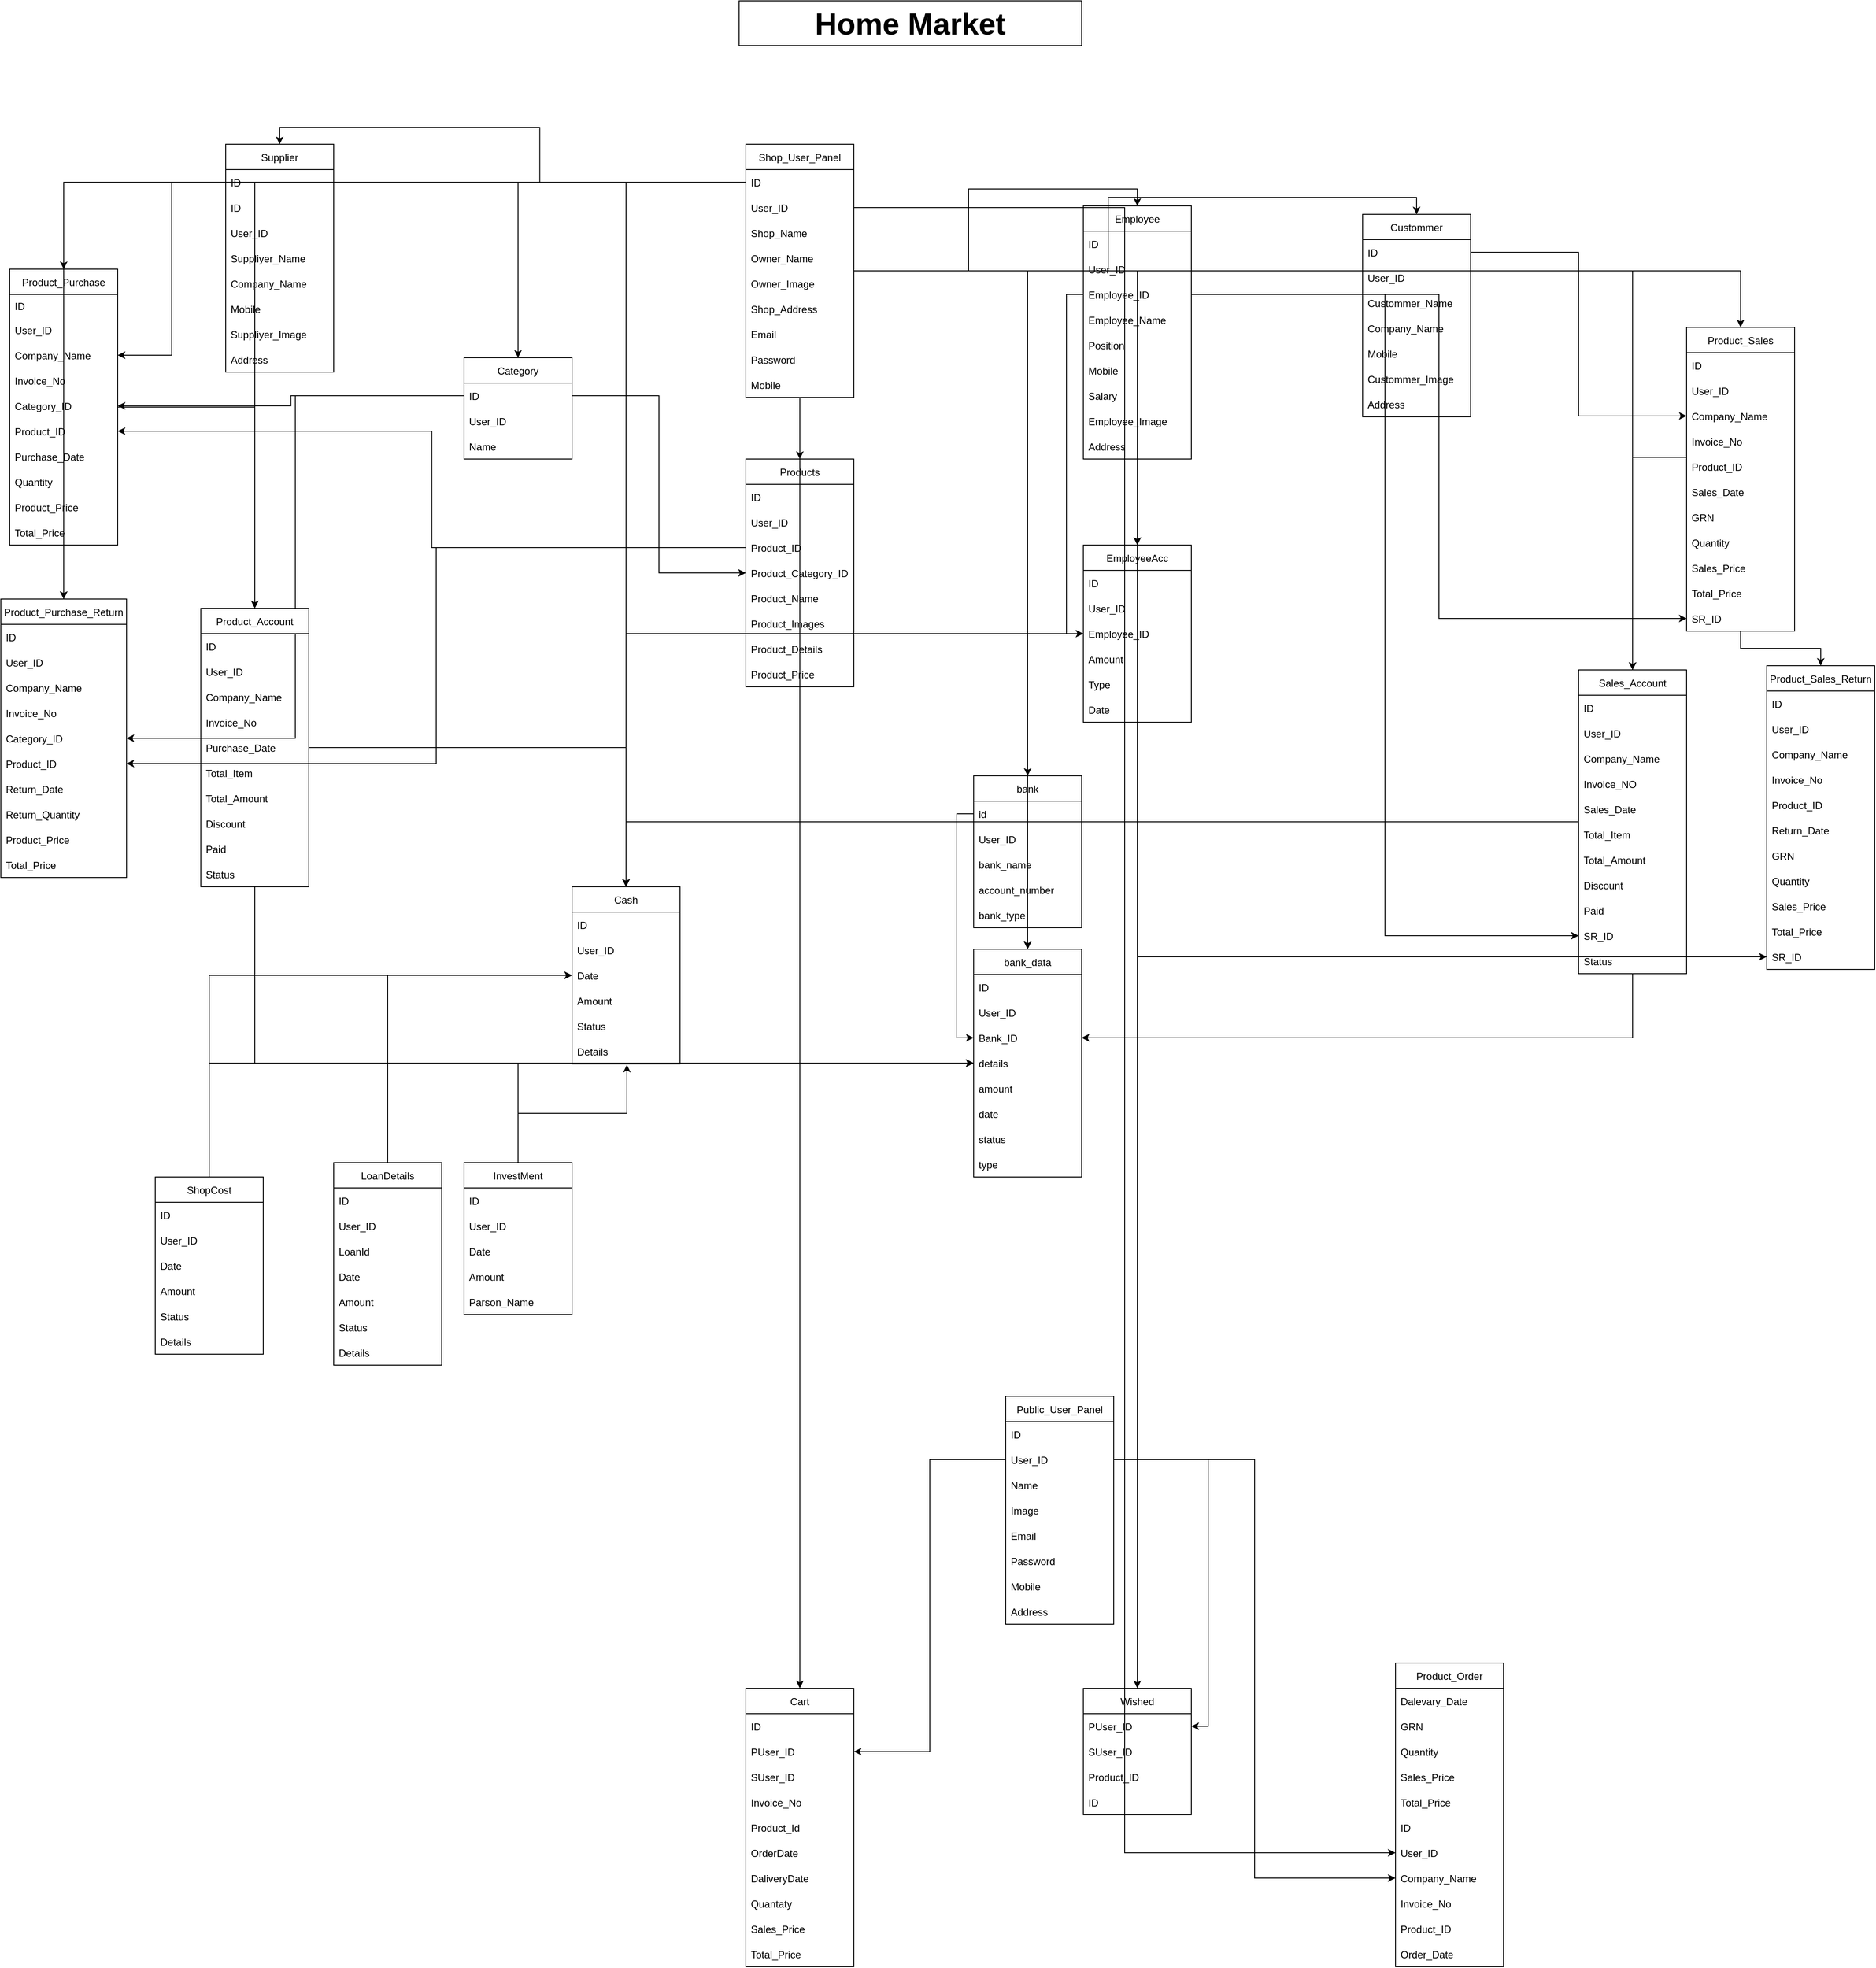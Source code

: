 <mxfile version="19.0.3" type="device"><diagram id="Q1P-gnBI25vHmSLNDE58" name="Page-1"><mxGraphModel dx="3016" dy="883" grid="0" gridSize="50" guides="1" tooltips="1" connect="1" arrows="1" fold="1" page="1" pageScale="1" pageWidth="1169" pageHeight="827" background="none" math="0" shadow="0"><root><mxCell id="0"/><mxCell id="1" parent="0"/><mxCell id="hIdZJXU5SNdvrHJn3Ddh-17" style="edgeStyle=orthogonalEdgeStyle;rounded=0;orthogonalLoop=1;jettySize=auto;html=1;entryX=1;entryY=0.5;entryDx=0;entryDy=0;" parent="1" source="Z7wVqPbe18mjLYYmgtkP-84" target="Z7wVqPbe18mjLYYmgtkP-168" edge="1"><mxGeometry relative="1" as="geometry"/></mxCell><mxCell id="tUUZdA7co7NpvVNI46R3-1" value="Cart" style="swimlane;fontStyle=0;childLayout=stackLayout;horizontal=1;startSize=30;horizontalStack=0;resizeParent=1;resizeParentMax=0;resizeLast=0;collapsible=1;marginBottom=0;" parent="1" vertex="1"><mxGeometry x="-186" y="2000" width="128" height="330" as="geometry"/></mxCell><mxCell id="tUUZdA7co7NpvVNI46R3-2" value="ID" style="text;strokeColor=none;fillColor=none;align=left;verticalAlign=middle;spacingLeft=4;spacingRight=4;overflow=hidden;points=[[0,0.5],[1,0.5]];portConstraint=eastwest;rotatable=0;" parent="tUUZdA7co7NpvVNI46R3-1" vertex="1"><mxGeometry y="30" width="128" height="30" as="geometry"/></mxCell><mxCell id="tUUZdA7co7NpvVNI46R3-3" value="PUser_ID" style="text;strokeColor=none;fillColor=none;align=left;verticalAlign=middle;spacingLeft=4;spacingRight=4;overflow=hidden;points=[[0,0.5],[1,0.5]];portConstraint=eastwest;rotatable=0;" parent="tUUZdA7co7NpvVNI46R3-1" vertex="1"><mxGeometry y="60" width="128" height="30" as="geometry"/></mxCell><mxCell id="tUUZdA7co7NpvVNI46R3-4" value="SUser_ID" style="text;strokeColor=none;fillColor=none;align=left;verticalAlign=middle;spacingLeft=4;spacingRight=4;overflow=hidden;points=[[0,0.5],[1,0.5]];portConstraint=eastwest;rotatable=0;" parent="tUUZdA7co7NpvVNI46R3-1" vertex="1"><mxGeometry y="90" width="128" height="30" as="geometry"/></mxCell><mxCell id="Z7wVqPbe18mjLYYmgtkP-103" value="Invoice_No" style="text;strokeColor=none;fillColor=none;align=left;verticalAlign=middle;spacingLeft=4;spacingRight=4;overflow=hidden;points=[[0,0.5],[1,0.5]];portConstraint=eastwest;rotatable=0;" parent="tUUZdA7co7NpvVNI46R3-1" vertex="1"><mxGeometry y="120" width="128" height="30" as="geometry"/></mxCell><mxCell id="Z7wVqPbe18mjLYYmgtkP-104" value="Product_Id" style="text;strokeColor=none;fillColor=none;align=left;verticalAlign=middle;spacingLeft=4;spacingRight=4;overflow=hidden;points=[[0,0.5],[1,0.5]];portConstraint=eastwest;rotatable=0;" parent="tUUZdA7co7NpvVNI46R3-1" vertex="1"><mxGeometry y="150" width="128" height="30" as="geometry"/></mxCell><mxCell id="Z7wVqPbe18mjLYYmgtkP-105" value="OrderDate" style="text;strokeColor=none;fillColor=none;align=left;verticalAlign=middle;spacingLeft=4;spacingRight=4;overflow=hidden;points=[[0,0.5],[1,0.5]];portConstraint=eastwest;rotatable=0;" parent="tUUZdA7co7NpvVNI46R3-1" vertex="1"><mxGeometry y="180" width="128" height="30" as="geometry"/></mxCell><mxCell id="Z7wVqPbe18mjLYYmgtkP-106" value="DaliveryDate" style="text;strokeColor=none;fillColor=none;align=left;verticalAlign=middle;spacingLeft=4;spacingRight=4;overflow=hidden;points=[[0,0.5],[1,0.5]];portConstraint=eastwest;rotatable=0;" parent="tUUZdA7co7NpvVNI46R3-1" vertex="1"><mxGeometry y="210" width="128" height="30" as="geometry"/></mxCell><mxCell id="Z7wVqPbe18mjLYYmgtkP-107" value="Quantaty" style="text;strokeColor=none;fillColor=none;align=left;verticalAlign=middle;spacingLeft=4;spacingRight=4;overflow=hidden;points=[[0,0.5],[1,0.5]];portConstraint=eastwest;rotatable=0;" parent="tUUZdA7co7NpvVNI46R3-1" vertex="1"><mxGeometry y="240" width="128" height="30" as="geometry"/></mxCell><mxCell id="Z7wVqPbe18mjLYYmgtkP-108" value="Sales_Price" style="text;strokeColor=none;fillColor=none;align=left;verticalAlign=middle;spacingLeft=4;spacingRight=4;overflow=hidden;points=[[0,0.5],[1,0.5]];portConstraint=eastwest;rotatable=0;" parent="tUUZdA7co7NpvVNI46R3-1" vertex="1"><mxGeometry y="270" width="128" height="30" as="geometry"/></mxCell><mxCell id="Z7wVqPbe18mjLYYmgtkP-109" value="Total_Price" style="text;strokeColor=none;fillColor=none;align=left;verticalAlign=middle;spacingLeft=4;spacingRight=4;overflow=hidden;points=[[0,0.5],[1,0.5]];portConstraint=eastwest;rotatable=0;" parent="tUUZdA7co7NpvVNI46R3-1" vertex="1"><mxGeometry y="300" width="128" height="30" as="geometry"/></mxCell><mxCell id="Z7wVqPbe18mjLYYmgtkP-2" value="&lt;b&gt;&lt;font style=&quot;font-size: 36px;&quot;&gt;Home Market&lt;/font&gt;&lt;/b&gt;" style="rounded=0;whiteSpace=wrap;html=1;" parent="1" vertex="1"><mxGeometry x="-194" width="406" height="53" as="geometry"/></mxCell><mxCell id="hIdZJXU5SNdvrHJn3Ddh-44" style="edgeStyle=orthogonalEdgeStyle;rounded=0;orthogonalLoop=1;jettySize=auto;html=1;entryX=0;entryY=0.5;entryDx=0;entryDy=0;" parent="1" source="Z7wVqPbe18mjLYYmgtkP-3" target="Z7wVqPbe18mjLYYmgtkP-70" edge="1"><mxGeometry relative="1" as="geometry"/></mxCell><mxCell id="hIdZJXU5SNdvrHJn3Ddh-48" style="edgeStyle=orthogonalEdgeStyle;rounded=0;orthogonalLoop=1;jettySize=auto;html=1;entryX=0;entryY=0.5;entryDx=0;entryDy=0;" parent="1" source="Z7wVqPbe18mjLYYmgtkP-3" target="Z7wVqPbe18mjLYYmgtkP-237" edge="1"><mxGeometry relative="1" as="geometry"/></mxCell><mxCell id="Z7wVqPbe18mjLYYmgtkP-3" value="LoanDetails" style="swimlane;fontStyle=0;childLayout=stackLayout;horizontal=1;startSize=30;horizontalStack=0;resizeParent=1;resizeParentMax=0;resizeLast=0;collapsible=1;marginBottom=0;" parent="1" vertex="1"><mxGeometry x="-674.5" y="1377" width="128" height="240" as="geometry"/></mxCell><mxCell id="Z7wVqPbe18mjLYYmgtkP-4" value="ID " style="text;strokeColor=none;fillColor=none;align=left;verticalAlign=middle;spacingLeft=4;spacingRight=4;overflow=hidden;points=[[0,0.5],[1,0.5]];portConstraint=eastwest;rotatable=0;" parent="Z7wVqPbe18mjLYYmgtkP-3" vertex="1"><mxGeometry y="30" width="128" height="30" as="geometry"/></mxCell><mxCell id="Z7wVqPbe18mjLYYmgtkP-5" value="User_ID" style="text;strokeColor=none;fillColor=none;align=left;verticalAlign=middle;spacingLeft=4;spacingRight=4;overflow=hidden;points=[[0,0.5],[1,0.5]];portConstraint=eastwest;rotatable=0;" parent="Z7wVqPbe18mjLYYmgtkP-3" vertex="1"><mxGeometry y="60" width="128" height="30" as="geometry"/></mxCell><mxCell id="Z7wVqPbe18mjLYYmgtkP-6" value="LoanId" style="text;strokeColor=none;fillColor=none;align=left;verticalAlign=middle;spacingLeft=4;spacingRight=4;overflow=hidden;points=[[0,0.5],[1,0.5]];portConstraint=eastwest;rotatable=0;" parent="Z7wVqPbe18mjLYYmgtkP-3" vertex="1"><mxGeometry y="90" width="128" height="30" as="geometry"/></mxCell><mxCell id="Z7wVqPbe18mjLYYmgtkP-128" value="Date" style="text;strokeColor=none;fillColor=none;align=left;verticalAlign=middle;spacingLeft=4;spacingRight=4;overflow=hidden;points=[[0,0.5],[1,0.5]];portConstraint=eastwest;rotatable=0;" parent="Z7wVqPbe18mjLYYmgtkP-3" vertex="1"><mxGeometry y="120" width="128" height="30" as="geometry"/></mxCell><mxCell id="Z7wVqPbe18mjLYYmgtkP-129" value="Amount" style="text;strokeColor=none;fillColor=none;align=left;verticalAlign=middle;spacingLeft=4;spacingRight=4;overflow=hidden;points=[[0,0.5],[1,0.5]];portConstraint=eastwest;rotatable=0;" parent="Z7wVqPbe18mjLYYmgtkP-3" vertex="1"><mxGeometry y="150" width="128" height="30" as="geometry"/></mxCell><mxCell id="Z7wVqPbe18mjLYYmgtkP-130" value="Status" style="text;strokeColor=none;fillColor=none;align=left;verticalAlign=middle;spacingLeft=4;spacingRight=4;overflow=hidden;points=[[0,0.5],[1,0.5]];portConstraint=eastwest;rotatable=0;" parent="Z7wVqPbe18mjLYYmgtkP-3" vertex="1"><mxGeometry y="180" width="128" height="30" as="geometry"/></mxCell><mxCell id="Z7wVqPbe18mjLYYmgtkP-131" value="Details" style="text;strokeColor=none;fillColor=none;align=left;verticalAlign=middle;spacingLeft=4;spacingRight=4;overflow=hidden;points=[[0,0.5],[1,0.5]];portConstraint=eastwest;rotatable=0;" parent="Z7wVqPbe18mjLYYmgtkP-3" vertex="1"><mxGeometry y="210" width="128" height="30" as="geometry"/></mxCell><mxCell id="Z7wVqPbe18mjLYYmgtkP-15" value="Products" style="swimlane;fontStyle=0;childLayout=stackLayout;horizontal=1;startSize=30;horizontalStack=0;resizeParent=1;resizeParentMax=0;resizeLast=0;collapsible=1;marginBottom=0;" parent="1" vertex="1"><mxGeometry x="-186" y="543" width="128" height="270" as="geometry"/></mxCell><mxCell id="Z7wVqPbe18mjLYYmgtkP-16" value="ID    " style="text;strokeColor=none;fillColor=none;align=left;verticalAlign=middle;spacingLeft=4;spacingRight=4;overflow=hidden;points=[[0,0.5],[1,0.5]];portConstraint=eastwest;rotatable=0;" parent="Z7wVqPbe18mjLYYmgtkP-15" vertex="1"><mxGeometry y="30" width="128" height="30" as="geometry"/></mxCell><mxCell id="Z7wVqPbe18mjLYYmgtkP-17" value="User_ID" style="text;strokeColor=none;fillColor=none;align=left;verticalAlign=middle;spacingLeft=4;spacingRight=4;overflow=hidden;points=[[0,0.5],[1,0.5]];portConstraint=eastwest;rotatable=0;" parent="Z7wVqPbe18mjLYYmgtkP-15" vertex="1"><mxGeometry y="60" width="128" height="30" as="geometry"/></mxCell><mxCell id="Z7wVqPbe18mjLYYmgtkP-18" value="Product_ID" style="text;strokeColor=none;fillColor=none;align=left;verticalAlign=middle;spacingLeft=4;spacingRight=4;overflow=hidden;points=[[0,0.5],[1,0.5]];portConstraint=eastwest;rotatable=0;" parent="Z7wVqPbe18mjLYYmgtkP-15" vertex="1"><mxGeometry y="90" width="128" height="30" as="geometry"/></mxCell><mxCell id="Z7wVqPbe18mjLYYmgtkP-200" value="Product_Category_ID" style="text;strokeColor=none;fillColor=none;align=left;verticalAlign=middle;spacingLeft=4;spacingRight=4;overflow=hidden;points=[[0,0.5],[1,0.5]];portConstraint=eastwest;rotatable=0;" parent="Z7wVqPbe18mjLYYmgtkP-15" vertex="1"><mxGeometry y="120" width="128" height="30" as="geometry"/></mxCell><mxCell id="Z7wVqPbe18mjLYYmgtkP-201" value="Product_Name" style="text;strokeColor=none;fillColor=none;align=left;verticalAlign=middle;spacingLeft=4;spacingRight=4;overflow=hidden;points=[[0,0.5],[1,0.5]];portConstraint=eastwest;rotatable=0;" parent="Z7wVqPbe18mjLYYmgtkP-15" vertex="1"><mxGeometry y="150" width="128" height="30" as="geometry"/></mxCell><mxCell id="Z7wVqPbe18mjLYYmgtkP-202" value="Product_Images" style="text;strokeColor=none;fillColor=none;align=left;verticalAlign=middle;spacingLeft=4;spacingRight=4;overflow=hidden;points=[[0,0.5],[1,0.5]];portConstraint=eastwest;rotatable=0;" parent="Z7wVqPbe18mjLYYmgtkP-15" vertex="1"><mxGeometry y="180" width="128" height="30" as="geometry"/></mxCell><mxCell id="Z7wVqPbe18mjLYYmgtkP-203" value="Product_Details" style="text;strokeColor=none;fillColor=none;align=left;verticalAlign=middle;spacingLeft=4;spacingRight=4;overflow=hidden;points=[[0,0.5],[1,0.5]];portConstraint=eastwest;rotatable=0;" parent="Z7wVqPbe18mjLYYmgtkP-15" vertex="1"><mxGeometry y="210" width="128" height="30" as="geometry"/></mxCell><mxCell id="Z7wVqPbe18mjLYYmgtkP-204" value="Product_Price" style="text;strokeColor=none;fillColor=none;align=left;verticalAlign=middle;spacingLeft=4;spacingRight=4;overflow=hidden;points=[[0,0.5],[1,0.5]];portConstraint=eastwest;rotatable=0;" parent="Z7wVqPbe18mjLYYmgtkP-15" vertex="1"><mxGeometry y="240" width="128" height="30" as="geometry"/></mxCell><mxCell id="Z7wVqPbe18mjLYYmgtkP-11" value="Wished" style="swimlane;fontStyle=0;childLayout=stackLayout;horizontal=1;startSize=30;horizontalStack=0;resizeParent=1;resizeParentMax=0;resizeLast=0;collapsible=1;marginBottom=0;" parent="1" vertex="1"><mxGeometry x="214" y="2000" width="128" height="150" as="geometry"/></mxCell><mxCell id="Z7wVqPbe18mjLYYmgtkP-13" value="PUser_ID" style="text;strokeColor=none;fillColor=none;align=left;verticalAlign=middle;spacingLeft=4;spacingRight=4;overflow=hidden;points=[[0,0.5],[1,0.5]];portConstraint=eastwest;rotatable=0;" parent="Z7wVqPbe18mjLYYmgtkP-11" vertex="1"><mxGeometry y="30" width="128" height="30" as="geometry"/></mxCell><mxCell id="Z7wVqPbe18mjLYYmgtkP-14" value="SUser_ID" style="text;strokeColor=none;fillColor=none;align=left;verticalAlign=middle;spacingLeft=4;spacingRight=4;overflow=hidden;points=[[0,0.5],[1,0.5]];portConstraint=eastwest;rotatable=0;" parent="Z7wVqPbe18mjLYYmgtkP-11" vertex="1"><mxGeometry y="60" width="128" height="30" as="geometry"/></mxCell><mxCell id="Z7wVqPbe18mjLYYmgtkP-234" value="Product_ID" style="text;strokeColor=none;fillColor=none;align=left;verticalAlign=middle;spacingLeft=4;spacingRight=4;overflow=hidden;points=[[0,0.5],[1,0.5]];portConstraint=eastwest;rotatable=0;" parent="Z7wVqPbe18mjLYYmgtkP-11" vertex="1"><mxGeometry y="90" width="128" height="30" as="geometry"/></mxCell><mxCell id="Z7wVqPbe18mjLYYmgtkP-12" value="ID " style="text;strokeColor=none;fillColor=none;align=left;verticalAlign=middle;spacingLeft=4;spacingRight=4;overflow=hidden;points=[[0,0.5],[1,0.5]];portConstraint=eastwest;rotatable=0;" parent="Z7wVqPbe18mjLYYmgtkP-11" vertex="1"><mxGeometry y="120" width="128" height="30" as="geometry"/></mxCell><mxCell id="Z7wVqPbe18mjLYYmgtkP-19" value="Public_User_Panel" style="swimlane;fontStyle=0;childLayout=stackLayout;horizontal=1;startSize=30;horizontalStack=0;resizeParent=1;resizeParentMax=0;resizeLast=0;collapsible=1;marginBottom=0;" parent="1" vertex="1"><mxGeometry x="122" y="1654" width="128" height="270" as="geometry"/></mxCell><mxCell id="Z7wVqPbe18mjLYYmgtkP-20" value="ID" style="text;strokeColor=none;fillColor=none;align=left;verticalAlign=middle;spacingLeft=4;spacingRight=4;overflow=hidden;points=[[0,0.5],[1,0.5]];portConstraint=eastwest;rotatable=0;" parent="Z7wVqPbe18mjLYYmgtkP-19" vertex="1"><mxGeometry y="30" width="128" height="30" as="geometry"/></mxCell><mxCell id="Z7wVqPbe18mjLYYmgtkP-21" value="User_ID" style="text;strokeColor=none;fillColor=none;align=left;verticalAlign=middle;spacingLeft=4;spacingRight=4;overflow=hidden;points=[[0,0.5],[1,0.5]];portConstraint=eastwest;rotatable=0;" parent="Z7wVqPbe18mjLYYmgtkP-19" vertex="1"><mxGeometry y="60" width="128" height="30" as="geometry"/></mxCell><mxCell id="Z7wVqPbe18mjLYYmgtkP-22" value="Name" style="text;strokeColor=none;fillColor=none;align=left;verticalAlign=middle;spacingLeft=4;spacingRight=4;overflow=hidden;points=[[0,0.5],[1,0.5]];portConstraint=eastwest;rotatable=0;" parent="Z7wVqPbe18mjLYYmgtkP-19" vertex="1"><mxGeometry y="90" width="128" height="30" as="geometry"/></mxCell><mxCell id="Z7wVqPbe18mjLYYmgtkP-205" value="Image" style="text;strokeColor=none;fillColor=none;align=left;verticalAlign=middle;spacingLeft=4;spacingRight=4;overflow=hidden;points=[[0,0.5],[1,0.5]];portConstraint=eastwest;rotatable=0;" parent="Z7wVqPbe18mjLYYmgtkP-19" vertex="1"><mxGeometry y="120" width="128" height="30" as="geometry"/></mxCell><mxCell id="Z7wVqPbe18mjLYYmgtkP-206" value="Email" style="text;strokeColor=none;fillColor=none;align=left;verticalAlign=middle;spacingLeft=4;spacingRight=4;overflow=hidden;points=[[0,0.5],[1,0.5]];portConstraint=eastwest;rotatable=0;" parent="Z7wVqPbe18mjLYYmgtkP-19" vertex="1"><mxGeometry y="150" width="128" height="30" as="geometry"/></mxCell><mxCell id="Z7wVqPbe18mjLYYmgtkP-207" value="Password" style="text;strokeColor=none;fillColor=none;align=left;verticalAlign=middle;spacingLeft=4;spacingRight=4;overflow=hidden;points=[[0,0.5],[1,0.5]];portConstraint=eastwest;rotatable=0;" parent="Z7wVqPbe18mjLYYmgtkP-19" vertex="1"><mxGeometry y="180" width="128" height="30" as="geometry"/></mxCell><mxCell id="Z7wVqPbe18mjLYYmgtkP-208" value="Mobile" style="text;strokeColor=none;fillColor=none;align=left;verticalAlign=middle;spacingLeft=4;spacingRight=4;overflow=hidden;points=[[0,0.5],[1,0.5]];portConstraint=eastwest;rotatable=0;" parent="Z7wVqPbe18mjLYYmgtkP-19" vertex="1"><mxGeometry y="210" width="128" height="30" as="geometry"/></mxCell><mxCell id="Z7wVqPbe18mjLYYmgtkP-209" value="Address" style="text;strokeColor=none;fillColor=none;align=left;verticalAlign=middle;spacingLeft=4;spacingRight=4;overflow=hidden;points=[[0,0.5],[1,0.5]];portConstraint=eastwest;rotatable=0;" parent="Z7wVqPbe18mjLYYmgtkP-19" vertex="1"><mxGeometry y="240" width="128" height="30" as="geometry"/></mxCell><mxCell id="hIdZJXU5SNdvrHJn3Ddh-11" style="edgeStyle=orthogonalEdgeStyle;rounded=0;orthogonalLoop=1;jettySize=auto;html=1;entryX=0.5;entryY=0;entryDx=0;entryDy=0;" parent="1" source="Z7wVqPbe18mjLYYmgtkP-27" target="Z7wVqPbe18mjLYYmgtkP-67" edge="1"><mxGeometry relative="1" as="geometry"/></mxCell><mxCell id="hIdZJXU5SNdvrHJn3Ddh-56" style="edgeStyle=orthogonalEdgeStyle;rounded=0;orthogonalLoop=1;jettySize=auto;html=1;entryX=1;entryY=0.5;entryDx=0;entryDy=0;" parent="1" source="Z7wVqPbe18mjLYYmgtkP-27" target="Z7wVqPbe18mjLYYmgtkP-46" edge="1"><mxGeometry relative="1" as="geometry"/></mxCell><mxCell id="Z7wVqPbe18mjLYYmgtkP-27" value="Sales_Account" style="swimlane;fontStyle=0;childLayout=stackLayout;horizontal=1;startSize=30;horizontalStack=0;resizeParent=1;resizeParentMax=0;resizeLast=0;collapsible=1;marginBottom=0;" parent="1" vertex="1"><mxGeometry x="801" y="793" width="128" height="360" as="geometry"/></mxCell><mxCell id="Z7wVqPbe18mjLYYmgtkP-28" value="ID" style="text;strokeColor=none;fillColor=none;align=left;verticalAlign=middle;spacingLeft=4;spacingRight=4;overflow=hidden;points=[[0,0.5],[1,0.5]];portConstraint=eastwest;rotatable=0;" parent="Z7wVqPbe18mjLYYmgtkP-27" vertex="1"><mxGeometry y="30" width="128" height="30" as="geometry"/></mxCell><mxCell id="Z7wVqPbe18mjLYYmgtkP-29" value="User_ID" style="text;strokeColor=none;fillColor=none;align=left;verticalAlign=middle;spacingLeft=4;spacingRight=4;overflow=hidden;points=[[0,0.5],[1,0.5]];portConstraint=eastwest;rotatable=0;" parent="Z7wVqPbe18mjLYYmgtkP-27" vertex="1"><mxGeometry y="60" width="128" height="30" as="geometry"/></mxCell><mxCell id="Z7wVqPbe18mjLYYmgtkP-30" value="Company_Name" style="text;strokeColor=none;fillColor=none;align=left;verticalAlign=middle;spacingLeft=4;spacingRight=4;overflow=hidden;points=[[0,0.5],[1,0.5]];portConstraint=eastwest;rotatable=0;" parent="Z7wVqPbe18mjLYYmgtkP-27" vertex="1"><mxGeometry y="90" width="128" height="30" as="geometry"/></mxCell><mxCell id="Z7wVqPbe18mjLYYmgtkP-211" value="Invoice_NO" style="text;strokeColor=none;fillColor=none;align=left;verticalAlign=middle;spacingLeft=4;spacingRight=4;overflow=hidden;points=[[0,0.5],[1,0.5]];portConstraint=eastwest;rotatable=0;" parent="Z7wVqPbe18mjLYYmgtkP-27" vertex="1"><mxGeometry y="120" width="128" height="30" as="geometry"/></mxCell><mxCell id="Z7wVqPbe18mjLYYmgtkP-212" value="Sales_Date" style="text;strokeColor=none;fillColor=none;align=left;verticalAlign=middle;spacingLeft=4;spacingRight=4;overflow=hidden;points=[[0,0.5],[1,0.5]];portConstraint=eastwest;rotatable=0;" parent="Z7wVqPbe18mjLYYmgtkP-27" vertex="1"><mxGeometry y="150" width="128" height="30" as="geometry"/></mxCell><mxCell id="Z7wVqPbe18mjLYYmgtkP-213" value="Total_Item" style="text;strokeColor=none;fillColor=none;align=left;verticalAlign=middle;spacingLeft=4;spacingRight=4;overflow=hidden;points=[[0,0.5],[1,0.5]];portConstraint=eastwest;rotatable=0;" parent="Z7wVqPbe18mjLYYmgtkP-27" vertex="1"><mxGeometry y="180" width="128" height="30" as="geometry"/></mxCell><mxCell id="Z7wVqPbe18mjLYYmgtkP-214" value="Total_Amount" style="text;strokeColor=none;fillColor=none;align=left;verticalAlign=middle;spacingLeft=4;spacingRight=4;overflow=hidden;points=[[0,0.5],[1,0.5]];portConstraint=eastwest;rotatable=0;" parent="Z7wVqPbe18mjLYYmgtkP-27" vertex="1"><mxGeometry y="210" width="128" height="30" as="geometry"/></mxCell><mxCell id="Z7wVqPbe18mjLYYmgtkP-215" value="Discount" style="text;strokeColor=none;fillColor=none;align=left;verticalAlign=middle;spacingLeft=4;spacingRight=4;overflow=hidden;points=[[0,0.5],[1,0.5]];portConstraint=eastwest;rotatable=0;" parent="Z7wVqPbe18mjLYYmgtkP-27" vertex="1"><mxGeometry y="240" width="128" height="30" as="geometry"/></mxCell><mxCell id="Z7wVqPbe18mjLYYmgtkP-216" value="Paid" style="text;strokeColor=none;fillColor=none;align=left;verticalAlign=middle;spacingLeft=4;spacingRight=4;overflow=hidden;points=[[0,0.5],[1,0.5]];portConstraint=eastwest;rotatable=0;" parent="Z7wVqPbe18mjLYYmgtkP-27" vertex="1"><mxGeometry y="270" width="128" height="30" as="geometry"/></mxCell><mxCell id="Z7wVqPbe18mjLYYmgtkP-217" value="SR_ID" style="text;strokeColor=none;fillColor=none;align=left;verticalAlign=middle;spacingLeft=4;spacingRight=4;overflow=hidden;points=[[0,0.5],[1,0.5]];portConstraint=eastwest;rotatable=0;" parent="Z7wVqPbe18mjLYYmgtkP-27" vertex="1"><mxGeometry y="300" width="128" height="30" as="geometry"/></mxCell><mxCell id="Z7wVqPbe18mjLYYmgtkP-218" value="Status" style="text;strokeColor=none;fillColor=none;align=left;verticalAlign=middle;spacingLeft=4;spacingRight=4;overflow=hidden;points=[[0,0.5],[1,0.5]];portConstraint=eastwest;rotatable=0;" parent="Z7wVqPbe18mjLYYmgtkP-27" vertex="1"><mxGeometry y="330" width="128" height="30" as="geometry"/></mxCell><mxCell id="hIdZJXU5SNdvrHJn3Ddh-4" style="edgeStyle=orthogonalEdgeStyle;rounded=0;orthogonalLoop=1;jettySize=auto;html=1;entryX=0.5;entryY=0;entryDx=0;entryDy=0;" parent="1" source="Z7wVqPbe18mjLYYmgtkP-31" target="Z7wVqPbe18mjLYYmgtkP-67" edge="1"><mxGeometry relative="1" as="geometry"/></mxCell><mxCell id="hIdZJXU5SNdvrHJn3Ddh-55" style="edgeStyle=orthogonalEdgeStyle;rounded=0;orthogonalLoop=1;jettySize=auto;html=1;entryX=0;entryY=0.5;entryDx=0;entryDy=0;" parent="1" source="Z7wVqPbe18mjLYYmgtkP-31" target="Z7wVqPbe18mjLYYmgtkP-237" edge="1"><mxGeometry relative="1" as="geometry"/></mxCell><mxCell id="Z7wVqPbe18mjLYYmgtkP-31" value="Product_Account" style="swimlane;fontStyle=0;childLayout=stackLayout;horizontal=1;startSize=30;horizontalStack=0;resizeParent=1;resizeParentMax=0;resizeLast=0;collapsible=1;marginBottom=0;" parent="1" vertex="1"><mxGeometry x="-832" y="720" width="128" height="330" as="geometry"/></mxCell><mxCell id="Z7wVqPbe18mjLYYmgtkP-32" value="ID" style="text;strokeColor=none;fillColor=none;align=left;verticalAlign=middle;spacingLeft=4;spacingRight=4;overflow=hidden;points=[[0,0.5],[1,0.5]];portConstraint=eastwest;rotatable=0;" parent="Z7wVqPbe18mjLYYmgtkP-31" vertex="1"><mxGeometry y="30" width="128" height="30" as="geometry"/></mxCell><mxCell id="Z7wVqPbe18mjLYYmgtkP-33" value="User_ID" style="text;strokeColor=none;fillColor=none;align=left;verticalAlign=middle;spacingLeft=4;spacingRight=4;overflow=hidden;points=[[0,0.5],[1,0.5]];portConstraint=eastwest;rotatable=0;" parent="Z7wVqPbe18mjLYYmgtkP-31" vertex="1"><mxGeometry y="60" width="128" height="30" as="geometry"/></mxCell><mxCell id="Z7wVqPbe18mjLYYmgtkP-34" value="Company_Name" style="text;strokeColor=none;fillColor=none;align=left;verticalAlign=middle;spacingLeft=4;spacingRight=4;overflow=hidden;points=[[0,0.5],[1,0.5]];portConstraint=eastwest;rotatable=0;" parent="Z7wVqPbe18mjLYYmgtkP-31" vertex="1"><mxGeometry y="90" width="128" height="30" as="geometry"/></mxCell><mxCell id="Z7wVqPbe18mjLYYmgtkP-132" value="Invoice_No" style="text;strokeColor=none;fillColor=none;align=left;verticalAlign=middle;spacingLeft=4;spacingRight=4;overflow=hidden;points=[[0,0.5],[1,0.5]];portConstraint=eastwest;rotatable=0;" parent="Z7wVqPbe18mjLYYmgtkP-31" vertex="1"><mxGeometry y="120" width="128" height="30" as="geometry"/></mxCell><mxCell id="Z7wVqPbe18mjLYYmgtkP-133" value="Purchase_Date" style="text;strokeColor=none;fillColor=none;align=left;verticalAlign=middle;spacingLeft=4;spacingRight=4;overflow=hidden;points=[[0,0.5],[1,0.5]];portConstraint=eastwest;rotatable=0;" parent="Z7wVqPbe18mjLYYmgtkP-31" vertex="1"><mxGeometry y="150" width="128" height="30" as="geometry"/></mxCell><mxCell id="Z7wVqPbe18mjLYYmgtkP-134" value="Total_Item" style="text;strokeColor=none;fillColor=none;align=left;verticalAlign=middle;spacingLeft=4;spacingRight=4;overflow=hidden;points=[[0,0.5],[1,0.5]];portConstraint=eastwest;rotatable=0;" parent="Z7wVqPbe18mjLYYmgtkP-31" vertex="1"><mxGeometry y="180" width="128" height="30" as="geometry"/></mxCell><mxCell id="Z7wVqPbe18mjLYYmgtkP-135" value="Total_Amount" style="text;strokeColor=none;fillColor=none;align=left;verticalAlign=middle;spacingLeft=4;spacingRight=4;overflow=hidden;points=[[0,0.5],[1,0.5]];portConstraint=eastwest;rotatable=0;" parent="Z7wVqPbe18mjLYYmgtkP-31" vertex="1"><mxGeometry y="210" width="128" height="30" as="geometry"/></mxCell><mxCell id="Z7wVqPbe18mjLYYmgtkP-136" value="Discount" style="text;strokeColor=none;fillColor=none;align=left;verticalAlign=middle;spacingLeft=4;spacingRight=4;overflow=hidden;points=[[0,0.5],[1,0.5]];portConstraint=eastwest;rotatable=0;" parent="Z7wVqPbe18mjLYYmgtkP-31" vertex="1"><mxGeometry y="240" width="128" height="30" as="geometry"/></mxCell><mxCell id="Z7wVqPbe18mjLYYmgtkP-137" value="Paid" style="text;strokeColor=none;fillColor=none;align=left;verticalAlign=middle;spacingLeft=4;spacingRight=4;overflow=hidden;points=[[0,0.5],[1,0.5]];portConstraint=eastwest;rotatable=0;" parent="Z7wVqPbe18mjLYYmgtkP-31" vertex="1"><mxGeometry y="270" width="128" height="30" as="geometry"/></mxCell><mxCell id="Z7wVqPbe18mjLYYmgtkP-138" value="Status" style="text;strokeColor=none;fillColor=none;align=left;verticalAlign=middle;spacingLeft=4;spacingRight=4;overflow=hidden;points=[[0,0.5],[1,0.5]];portConstraint=eastwest;rotatable=0;" parent="Z7wVqPbe18mjLYYmgtkP-31" vertex="1"><mxGeometry y="300" width="128" height="30" as="geometry"/></mxCell><mxCell id="Z7wVqPbe18mjLYYmgtkP-39" value="Supplier" style="swimlane;fontStyle=0;childLayout=stackLayout;horizontal=1;startSize=30;horizontalStack=0;resizeParent=1;resizeParentMax=0;resizeLast=0;collapsible=1;marginBottom=0;" parent="1" vertex="1"><mxGeometry x="-802.5" y="170" width="128" height="270" as="geometry"/></mxCell><mxCell id="hIdZJXU5SNdvrHJn3Ddh-21" value="ID" style="text;strokeColor=none;fillColor=none;align=left;verticalAlign=middle;spacingLeft=4;spacingRight=4;overflow=hidden;points=[[0,0.5],[1,0.5]];portConstraint=eastwest;rotatable=0;" parent="Z7wVqPbe18mjLYYmgtkP-39" vertex="1"><mxGeometry y="30" width="128" height="30" as="geometry"/></mxCell><mxCell id="Z7wVqPbe18mjLYYmgtkP-40" value="ID" style="text;strokeColor=none;fillColor=none;align=left;verticalAlign=middle;spacingLeft=4;spacingRight=4;overflow=hidden;points=[[0,0.5],[1,0.5]];portConstraint=eastwest;rotatable=0;" parent="Z7wVqPbe18mjLYYmgtkP-39" vertex="1"><mxGeometry y="60" width="128" height="30" as="geometry"/></mxCell><mxCell id="Z7wVqPbe18mjLYYmgtkP-41" value="User_ID" style="text;strokeColor=none;fillColor=none;align=left;verticalAlign=middle;spacingLeft=4;spacingRight=4;overflow=hidden;points=[[0,0.5],[1,0.5]];portConstraint=eastwest;rotatable=0;" parent="Z7wVqPbe18mjLYYmgtkP-39" vertex="1"><mxGeometry y="90" width="128" height="30" as="geometry"/></mxCell><mxCell id="Z7wVqPbe18mjLYYmgtkP-42" value="Suppliyer_Name" style="text;strokeColor=none;fillColor=none;align=left;verticalAlign=middle;spacingLeft=4;spacingRight=4;overflow=hidden;points=[[0,0.5],[1,0.5]];portConstraint=eastwest;rotatable=0;" parent="Z7wVqPbe18mjLYYmgtkP-39" vertex="1"><mxGeometry y="120" width="128" height="30" as="geometry"/></mxCell><mxCell id="Z7wVqPbe18mjLYYmgtkP-230" value="Company_Name" style="text;strokeColor=none;fillColor=none;align=left;verticalAlign=middle;spacingLeft=4;spacingRight=4;overflow=hidden;points=[[0,0.5],[1,0.5]];portConstraint=eastwest;rotatable=0;" parent="Z7wVqPbe18mjLYYmgtkP-39" vertex="1"><mxGeometry y="150" width="128" height="30" as="geometry"/></mxCell><mxCell id="Z7wVqPbe18mjLYYmgtkP-231" value="Mobile" style="text;strokeColor=none;fillColor=none;align=left;verticalAlign=middle;spacingLeft=4;spacingRight=4;overflow=hidden;points=[[0,0.5],[1,0.5]];portConstraint=eastwest;rotatable=0;" parent="Z7wVqPbe18mjLYYmgtkP-39" vertex="1"><mxGeometry y="180" width="128" height="30" as="geometry"/></mxCell><mxCell id="Z7wVqPbe18mjLYYmgtkP-232" value="Suppliyer_Image" style="text;strokeColor=none;fillColor=none;align=left;verticalAlign=middle;spacingLeft=4;spacingRight=4;overflow=hidden;points=[[0,0.5],[1,0.5]];portConstraint=eastwest;rotatable=0;" parent="Z7wVqPbe18mjLYYmgtkP-39" vertex="1"><mxGeometry y="210" width="128" height="30" as="geometry"/></mxCell><mxCell id="Z7wVqPbe18mjLYYmgtkP-233" value="Address" style="text;strokeColor=none;fillColor=none;align=left;verticalAlign=middle;spacingLeft=4;spacingRight=4;overflow=hidden;points=[[0,0.5],[1,0.5]];portConstraint=eastwest;rotatable=0;" parent="Z7wVqPbe18mjLYYmgtkP-39" vertex="1"><mxGeometry y="240" width="128" height="30" as="geometry"/></mxCell><mxCell id="Z7wVqPbe18mjLYYmgtkP-43" value="bank_data" style="swimlane;fontStyle=0;childLayout=stackLayout;horizontal=1;startSize=30;horizontalStack=0;resizeParent=1;resizeParentMax=0;resizeLast=0;collapsible=1;marginBottom=0;" parent="1" vertex="1"><mxGeometry x="84" y="1124" width="128" height="270" as="geometry"/></mxCell><mxCell id="Z7wVqPbe18mjLYYmgtkP-44" value="ID" style="text;strokeColor=none;fillColor=none;align=left;verticalAlign=middle;spacingLeft=4;spacingRight=4;overflow=hidden;points=[[0,0.5],[1,0.5]];portConstraint=eastwest;rotatable=0;" parent="Z7wVqPbe18mjLYYmgtkP-43" vertex="1"><mxGeometry y="30" width="128" height="30" as="geometry"/></mxCell><mxCell id="Z7wVqPbe18mjLYYmgtkP-45" value="User_ID" style="text;strokeColor=none;fillColor=none;align=left;verticalAlign=middle;spacingLeft=4;spacingRight=4;overflow=hidden;points=[[0,0.5],[1,0.5]];portConstraint=eastwest;rotatable=0;" parent="Z7wVqPbe18mjLYYmgtkP-43" vertex="1"><mxGeometry y="60" width="128" height="30" as="geometry"/></mxCell><mxCell id="Z7wVqPbe18mjLYYmgtkP-46" value="Bank_ID" style="text;strokeColor=none;fillColor=none;align=left;verticalAlign=middle;spacingLeft=4;spacingRight=4;overflow=hidden;points=[[0,0.5],[1,0.5]];portConstraint=eastwest;rotatable=0;" parent="Z7wVqPbe18mjLYYmgtkP-43" vertex="1"><mxGeometry y="90" width="128" height="30" as="geometry"/></mxCell><mxCell id="Z7wVqPbe18mjLYYmgtkP-237" value="details" style="text;strokeColor=none;fillColor=none;align=left;verticalAlign=middle;spacingLeft=4;spacingRight=4;overflow=hidden;points=[[0,0.5],[1,0.5]];portConstraint=eastwest;rotatable=0;" parent="Z7wVqPbe18mjLYYmgtkP-43" vertex="1"><mxGeometry y="120" width="128" height="30" as="geometry"/></mxCell><mxCell id="Z7wVqPbe18mjLYYmgtkP-238" value="amount" style="text;strokeColor=none;fillColor=none;align=left;verticalAlign=middle;spacingLeft=4;spacingRight=4;overflow=hidden;points=[[0,0.5],[1,0.5]];portConstraint=eastwest;rotatable=0;" parent="Z7wVqPbe18mjLYYmgtkP-43" vertex="1"><mxGeometry y="150" width="128" height="30" as="geometry"/></mxCell><mxCell id="Z7wVqPbe18mjLYYmgtkP-239" value="date" style="text;strokeColor=none;fillColor=none;align=left;verticalAlign=middle;spacingLeft=4;spacingRight=4;overflow=hidden;points=[[0,0.5],[1,0.5]];portConstraint=eastwest;rotatable=0;" parent="Z7wVqPbe18mjLYYmgtkP-43" vertex="1"><mxGeometry y="180" width="128" height="30" as="geometry"/></mxCell><mxCell id="Z7wVqPbe18mjLYYmgtkP-240" value="status" style="text;strokeColor=none;fillColor=none;align=left;verticalAlign=middle;spacingLeft=4;spacingRight=4;overflow=hidden;points=[[0,0.5],[1,0.5]];portConstraint=eastwest;rotatable=0;" parent="Z7wVqPbe18mjLYYmgtkP-43" vertex="1"><mxGeometry y="210" width="128" height="30" as="geometry"/></mxCell><mxCell id="Z7wVqPbe18mjLYYmgtkP-241" value="type" style="text;strokeColor=none;fillColor=none;align=left;verticalAlign=middle;spacingLeft=4;spacingRight=4;overflow=hidden;points=[[0,0.5],[1,0.5]];portConstraint=eastwest;rotatable=0;" parent="Z7wVqPbe18mjLYYmgtkP-43" vertex="1"><mxGeometry y="240" width="128" height="30" as="geometry"/></mxCell><mxCell id="hIdZJXU5SNdvrHJn3Ddh-40" style="edgeStyle=orthogonalEdgeStyle;rounded=0;orthogonalLoop=1;jettySize=auto;html=1;entryX=0.5;entryY=0;entryDx=0;entryDy=0;" parent="1" source="Z7wVqPbe18mjLYYmgtkP-47" target="Z7wVqPbe18mjLYYmgtkP-43" edge="1"><mxGeometry relative="1" as="geometry"/></mxCell><mxCell id="Z7wVqPbe18mjLYYmgtkP-47" value="bank" style="swimlane;fontStyle=0;childLayout=stackLayout;horizontal=1;startSize=30;horizontalStack=0;resizeParent=1;resizeParentMax=0;resizeLast=0;collapsible=1;marginBottom=0;" parent="1" vertex="1"><mxGeometry x="84" y="918.5" width="128" height="180" as="geometry"/></mxCell><mxCell id="Z7wVqPbe18mjLYYmgtkP-48" value="id" style="text;strokeColor=none;fillColor=none;align=left;verticalAlign=middle;spacingLeft=4;spacingRight=4;overflow=hidden;points=[[0,0.5],[1,0.5]];portConstraint=eastwest;rotatable=0;" parent="Z7wVqPbe18mjLYYmgtkP-47" vertex="1"><mxGeometry y="30" width="128" height="30" as="geometry"/></mxCell><mxCell id="Z7wVqPbe18mjLYYmgtkP-49" value="User_ID" style="text;strokeColor=none;fillColor=none;align=left;verticalAlign=middle;spacingLeft=4;spacingRight=4;overflow=hidden;points=[[0,0.5],[1,0.5]];portConstraint=eastwest;rotatable=0;" parent="Z7wVqPbe18mjLYYmgtkP-47" vertex="1"><mxGeometry y="60" width="128" height="30" as="geometry"/></mxCell><mxCell id="Z7wVqPbe18mjLYYmgtkP-50" value="bank_name" style="text;strokeColor=none;fillColor=none;align=left;verticalAlign=middle;spacingLeft=4;spacingRight=4;overflow=hidden;points=[[0,0.5],[1,0.5]];portConstraint=eastwest;rotatable=0;" parent="Z7wVqPbe18mjLYYmgtkP-47" vertex="1"><mxGeometry y="90" width="128" height="30" as="geometry"/></mxCell><mxCell id="Z7wVqPbe18mjLYYmgtkP-236" value="account_number" style="text;strokeColor=none;fillColor=none;align=left;verticalAlign=middle;spacingLeft=4;spacingRight=4;overflow=hidden;points=[[0,0.5],[1,0.5]];portConstraint=eastwest;rotatable=0;" parent="Z7wVqPbe18mjLYYmgtkP-47" vertex="1"><mxGeometry y="120" width="128" height="30" as="geometry"/></mxCell><mxCell id="Z7wVqPbe18mjLYYmgtkP-235" value="bank_type" style="text;strokeColor=none;fillColor=none;align=left;verticalAlign=middle;spacingLeft=4;spacingRight=4;overflow=hidden;points=[[0,0.5],[1,0.5]];portConstraint=eastwest;rotatable=0;" parent="Z7wVqPbe18mjLYYmgtkP-47" vertex="1"><mxGeometry y="150" width="128" height="30" as="geometry"/></mxCell><mxCell id="hIdZJXU5SNdvrHJn3Ddh-53" style="edgeStyle=orthogonalEdgeStyle;rounded=0;orthogonalLoop=1;jettySize=auto;html=1;entryX=0.5;entryY=0;entryDx=0;entryDy=0;" parent="1" source="Z7wVqPbe18mjLYYmgtkP-55" target="Z7wVqPbe18mjLYYmgtkP-67" edge="1"><mxGeometry relative="1" as="geometry"/></mxCell><mxCell id="hIdZJXU5SNdvrHJn3Ddh-54" style="edgeStyle=orthogonalEdgeStyle;rounded=0;orthogonalLoop=1;jettySize=auto;html=1;entryX=1;entryY=0.5;entryDx=0;entryDy=0;" parent="1" source="Z7wVqPbe18mjLYYmgtkP-55" target="Z7wVqPbe18mjLYYmgtkP-46" edge="1"><mxGeometry relative="1" as="geometry"/></mxCell><mxCell id="Z7wVqPbe18mjLYYmgtkP-55" value="EmployeeAcc" style="swimlane;fontStyle=0;childLayout=stackLayout;horizontal=1;startSize=30;horizontalStack=0;resizeParent=1;resizeParentMax=0;resizeLast=0;collapsible=1;marginBottom=0;" parent="1" vertex="1"><mxGeometry x="214" y="645" width="128" height="210" as="geometry"/></mxCell><mxCell id="Z7wVqPbe18mjLYYmgtkP-56" value="ID" style="text;strokeColor=none;fillColor=none;align=left;verticalAlign=middle;spacingLeft=4;spacingRight=4;overflow=hidden;points=[[0,0.5],[1,0.5]];portConstraint=eastwest;rotatable=0;" parent="Z7wVqPbe18mjLYYmgtkP-55" vertex="1"><mxGeometry y="30" width="128" height="30" as="geometry"/></mxCell><mxCell id="Z7wVqPbe18mjLYYmgtkP-57" value="User_ID" style="text;strokeColor=none;fillColor=none;align=left;verticalAlign=middle;spacingLeft=4;spacingRight=4;overflow=hidden;points=[[0,0.5],[1,0.5]];portConstraint=eastwest;rotatable=0;" parent="Z7wVqPbe18mjLYYmgtkP-55" vertex="1"><mxGeometry y="60" width="128" height="30" as="geometry"/></mxCell><mxCell id="Z7wVqPbe18mjLYYmgtkP-58" value="Employee_ID" style="text;strokeColor=none;fillColor=none;align=left;verticalAlign=middle;spacingLeft=4;spacingRight=4;overflow=hidden;points=[[0,0.5],[1,0.5]];portConstraint=eastwest;rotatable=0;" parent="Z7wVqPbe18mjLYYmgtkP-55" vertex="1"><mxGeometry y="90" width="128" height="30" as="geometry"/></mxCell><mxCell id="Z7wVqPbe18mjLYYmgtkP-123" value="Amount" style="text;strokeColor=none;fillColor=none;align=left;verticalAlign=middle;spacingLeft=4;spacingRight=4;overflow=hidden;points=[[0,0.5],[1,0.5]];portConstraint=eastwest;rotatable=0;" parent="Z7wVqPbe18mjLYYmgtkP-55" vertex="1"><mxGeometry y="120" width="128" height="30" as="geometry"/></mxCell><mxCell id="Z7wVqPbe18mjLYYmgtkP-124" value="Type" style="text;strokeColor=none;fillColor=none;align=left;verticalAlign=middle;spacingLeft=4;spacingRight=4;overflow=hidden;points=[[0,0.5],[1,0.5]];portConstraint=eastwest;rotatable=0;" parent="Z7wVqPbe18mjLYYmgtkP-55" vertex="1"><mxGeometry y="150" width="128" height="30" as="geometry"/></mxCell><mxCell id="Z7wVqPbe18mjLYYmgtkP-125" value="Date" style="text;strokeColor=none;fillColor=none;align=left;verticalAlign=middle;spacingLeft=4;spacingRight=4;overflow=hidden;points=[[0,0.5],[1,0.5]];portConstraint=eastwest;rotatable=0;" parent="Z7wVqPbe18mjLYYmgtkP-55" vertex="1"><mxGeometry y="180" width="128" height="30" as="geometry"/></mxCell><mxCell id="hIdZJXU5SNdvrHJn3Ddh-52" style="edgeStyle=orthogonalEdgeStyle;rounded=0;orthogonalLoop=1;jettySize=auto;html=1;entryX=0.5;entryY=0;entryDx=0;entryDy=0;" parent="1" source="Z7wVqPbe18mjLYYmgtkP-59" target="Z7wVqPbe18mjLYYmgtkP-55" edge="1"><mxGeometry relative="1" as="geometry"/></mxCell><mxCell id="hIdZJXU5SNdvrHJn3Ddh-75" style="edgeStyle=orthogonalEdgeStyle;rounded=0;orthogonalLoop=1;jettySize=auto;html=1;" parent="1" source="Z7wVqPbe18mjLYYmgtkP-59" target="Z7wVqPbe18mjLYYmgtkP-198" edge="1"><mxGeometry relative="1" as="geometry"/></mxCell><mxCell id="Z7wVqPbe18mjLYYmgtkP-59" value="Employee" style="swimlane;fontStyle=0;childLayout=stackLayout;horizontal=1;startSize=30;horizontalStack=0;resizeParent=1;resizeParentMax=0;resizeLast=0;collapsible=1;marginBottom=0;" parent="1" vertex="1"><mxGeometry x="214" y="243" width="128" height="300" as="geometry"/></mxCell><mxCell id="Z7wVqPbe18mjLYYmgtkP-60" value="ID" style="text;strokeColor=none;fillColor=none;align=left;verticalAlign=middle;spacingLeft=4;spacingRight=4;overflow=hidden;points=[[0,0.5],[1,0.5]];portConstraint=eastwest;rotatable=0;" parent="Z7wVqPbe18mjLYYmgtkP-59" vertex="1"><mxGeometry y="30" width="128" height="30" as="geometry"/></mxCell><mxCell id="Z7wVqPbe18mjLYYmgtkP-61" value="User_ID" style="text;strokeColor=none;fillColor=none;align=left;verticalAlign=middle;spacingLeft=4;spacingRight=4;overflow=hidden;points=[[0,0.5],[1,0.5]];portConstraint=eastwest;rotatable=0;" parent="Z7wVqPbe18mjLYYmgtkP-59" vertex="1"><mxGeometry y="60" width="128" height="30" as="geometry"/></mxCell><mxCell id="Z7wVqPbe18mjLYYmgtkP-62" value="Employee_ID" style="text;strokeColor=none;fillColor=none;align=left;verticalAlign=middle;spacingLeft=4;spacingRight=4;overflow=hidden;points=[[0,0.5],[1,0.5]];portConstraint=eastwest;rotatable=0;" parent="Z7wVqPbe18mjLYYmgtkP-59" vertex="1"><mxGeometry y="90" width="128" height="30" as="geometry"/></mxCell><mxCell id="Z7wVqPbe18mjLYYmgtkP-117" value="Employee_Name" style="text;strokeColor=none;fillColor=none;align=left;verticalAlign=middle;spacingLeft=4;spacingRight=4;overflow=hidden;points=[[0,0.5],[1,0.5]];portConstraint=eastwest;rotatable=0;" parent="Z7wVqPbe18mjLYYmgtkP-59" vertex="1"><mxGeometry y="120" width="128" height="30" as="geometry"/></mxCell><mxCell id="Z7wVqPbe18mjLYYmgtkP-118" value="Position" style="text;strokeColor=none;fillColor=none;align=left;verticalAlign=middle;spacingLeft=4;spacingRight=4;overflow=hidden;points=[[0,0.5],[1,0.5]];portConstraint=eastwest;rotatable=0;" parent="Z7wVqPbe18mjLYYmgtkP-59" vertex="1"><mxGeometry y="150" width="128" height="30" as="geometry"/></mxCell><mxCell id="Z7wVqPbe18mjLYYmgtkP-119" value="Mobile" style="text;strokeColor=none;fillColor=none;align=left;verticalAlign=middle;spacingLeft=4;spacingRight=4;overflow=hidden;points=[[0,0.5],[1,0.5]];portConstraint=eastwest;rotatable=0;" parent="Z7wVqPbe18mjLYYmgtkP-59" vertex="1"><mxGeometry y="180" width="128" height="30" as="geometry"/></mxCell><mxCell id="Z7wVqPbe18mjLYYmgtkP-120" value="Salary" style="text;strokeColor=none;fillColor=none;align=left;verticalAlign=middle;spacingLeft=4;spacingRight=4;overflow=hidden;points=[[0,0.5],[1,0.5]];portConstraint=eastwest;rotatable=0;" parent="Z7wVqPbe18mjLYYmgtkP-59" vertex="1"><mxGeometry y="210" width="128" height="30" as="geometry"/></mxCell><mxCell id="Z7wVqPbe18mjLYYmgtkP-121" value="Employee_Image" style="text;strokeColor=none;fillColor=none;align=left;verticalAlign=middle;spacingLeft=4;spacingRight=4;overflow=hidden;points=[[0,0.5],[1,0.5]];portConstraint=eastwest;rotatable=0;" parent="Z7wVqPbe18mjLYYmgtkP-59" vertex="1"><mxGeometry y="240" width="128" height="30" as="geometry"/></mxCell><mxCell id="Z7wVqPbe18mjLYYmgtkP-122" value="Address" style="text;strokeColor=none;fillColor=none;align=left;verticalAlign=middle;spacingLeft=4;spacingRight=4;overflow=hidden;points=[[0,0.5],[1,0.5]];portConstraint=eastwest;rotatable=0;" parent="Z7wVqPbe18mjLYYmgtkP-59" vertex="1"><mxGeometry y="270" width="128" height="30" as="geometry"/></mxCell><mxCell id="hIdZJXU5SNdvrHJn3Ddh-43" style="edgeStyle=orthogonalEdgeStyle;rounded=0;orthogonalLoop=1;jettySize=auto;html=1;entryX=0.508;entryY=1.033;entryDx=0;entryDy=0;entryPerimeter=0;" parent="1" source="Z7wVqPbe18mjLYYmgtkP-63" target="Z7wVqPbe18mjLYYmgtkP-112" edge="1"><mxGeometry relative="1" as="geometry"/></mxCell><mxCell id="hIdZJXU5SNdvrHJn3Ddh-47" style="edgeStyle=orthogonalEdgeStyle;rounded=0;orthogonalLoop=1;jettySize=auto;html=1;" parent="1" source="Z7wVqPbe18mjLYYmgtkP-63" target="Z7wVqPbe18mjLYYmgtkP-237" edge="1"><mxGeometry relative="1" as="geometry"/></mxCell><mxCell id="Z7wVqPbe18mjLYYmgtkP-63" value="InvestMent" style="swimlane;fontStyle=0;childLayout=stackLayout;horizontal=1;startSize=30;horizontalStack=0;resizeParent=1;resizeParentMax=0;resizeLast=0;collapsible=1;marginBottom=0;" parent="1" vertex="1"><mxGeometry x="-520" y="1377" width="128" height="180" as="geometry"/></mxCell><mxCell id="Z7wVqPbe18mjLYYmgtkP-64" value="ID" style="text;strokeColor=none;fillColor=none;align=left;verticalAlign=middle;spacingLeft=4;spacingRight=4;overflow=hidden;points=[[0,0.5],[1,0.5]];portConstraint=eastwest;rotatable=0;" parent="Z7wVqPbe18mjLYYmgtkP-63" vertex="1"><mxGeometry y="30" width="128" height="30" as="geometry"/></mxCell><mxCell id="Z7wVqPbe18mjLYYmgtkP-65" value="User_ID" style="text;strokeColor=none;fillColor=none;align=left;verticalAlign=middle;spacingLeft=4;spacingRight=4;overflow=hidden;points=[[0,0.5],[1,0.5]];portConstraint=eastwest;rotatable=0;" parent="Z7wVqPbe18mjLYYmgtkP-63" vertex="1"><mxGeometry y="60" width="128" height="30" as="geometry"/></mxCell><mxCell id="Z7wVqPbe18mjLYYmgtkP-66" value="Date" style="text;strokeColor=none;fillColor=none;align=left;verticalAlign=middle;spacingLeft=4;spacingRight=4;overflow=hidden;points=[[0,0.5],[1,0.5]];portConstraint=eastwest;rotatable=0;" parent="Z7wVqPbe18mjLYYmgtkP-63" vertex="1"><mxGeometry y="90" width="128" height="30" as="geometry"/></mxCell><mxCell id="Z7wVqPbe18mjLYYmgtkP-126" value="Amount" style="text;strokeColor=none;fillColor=none;align=left;verticalAlign=middle;spacingLeft=4;spacingRight=4;overflow=hidden;points=[[0,0.5],[1,0.5]];portConstraint=eastwest;rotatable=0;" parent="Z7wVqPbe18mjLYYmgtkP-63" vertex="1"><mxGeometry y="120" width="128" height="30" as="geometry"/></mxCell><mxCell id="Z7wVqPbe18mjLYYmgtkP-127" value="Parson_Name" style="text;strokeColor=none;fillColor=none;align=left;verticalAlign=middle;spacingLeft=4;spacingRight=4;overflow=hidden;points=[[0,0.5],[1,0.5]];portConstraint=eastwest;rotatable=0;" parent="Z7wVqPbe18mjLYYmgtkP-63" vertex="1"><mxGeometry y="150" width="128" height="30" as="geometry"/></mxCell><mxCell id="Z7wVqPbe18mjLYYmgtkP-67" value="Cash" style="swimlane;fontStyle=0;childLayout=stackLayout;horizontal=1;startSize=30;horizontalStack=0;resizeParent=1;resizeParentMax=0;resizeLast=0;collapsible=1;marginBottom=0;" parent="1" vertex="1"><mxGeometry x="-392" y="1050" width="128" height="210" as="geometry"/></mxCell><mxCell id="Z7wVqPbe18mjLYYmgtkP-68" value="ID" style="text;strokeColor=none;fillColor=none;align=left;verticalAlign=middle;spacingLeft=4;spacingRight=4;overflow=hidden;points=[[0,0.5],[1,0.5]];portConstraint=eastwest;rotatable=0;" parent="Z7wVqPbe18mjLYYmgtkP-67" vertex="1"><mxGeometry y="30" width="128" height="30" as="geometry"/></mxCell><mxCell id="Z7wVqPbe18mjLYYmgtkP-69" value="User_ID" style="text;strokeColor=none;fillColor=none;align=left;verticalAlign=middle;spacingLeft=4;spacingRight=4;overflow=hidden;points=[[0,0.5],[1,0.5]];portConstraint=eastwest;rotatable=0;" parent="Z7wVqPbe18mjLYYmgtkP-67" vertex="1"><mxGeometry y="60" width="128" height="30" as="geometry"/></mxCell><mxCell id="Z7wVqPbe18mjLYYmgtkP-70" value="Date" style="text;strokeColor=none;fillColor=none;align=left;verticalAlign=middle;spacingLeft=4;spacingRight=4;overflow=hidden;points=[[0,0.5],[1,0.5]];portConstraint=eastwest;rotatable=0;" parent="Z7wVqPbe18mjLYYmgtkP-67" vertex="1"><mxGeometry y="90" width="128" height="30" as="geometry"/></mxCell><mxCell id="Z7wVqPbe18mjLYYmgtkP-110" value="Amount" style="text;strokeColor=none;fillColor=none;align=left;verticalAlign=middle;spacingLeft=4;spacingRight=4;overflow=hidden;points=[[0,0.5],[1,0.5]];portConstraint=eastwest;rotatable=0;" parent="Z7wVqPbe18mjLYYmgtkP-67" vertex="1"><mxGeometry y="120" width="128" height="30" as="geometry"/></mxCell><mxCell id="Z7wVqPbe18mjLYYmgtkP-111" value="Status" style="text;strokeColor=none;fillColor=none;align=left;verticalAlign=middle;spacingLeft=4;spacingRight=4;overflow=hidden;points=[[0,0.5],[1,0.5]];portConstraint=eastwest;rotatable=0;" parent="Z7wVqPbe18mjLYYmgtkP-67" vertex="1"><mxGeometry y="150" width="128" height="30" as="geometry"/></mxCell><mxCell id="Z7wVqPbe18mjLYYmgtkP-112" value="Details" style="text;strokeColor=none;fillColor=none;align=left;verticalAlign=middle;spacingLeft=4;spacingRight=4;overflow=hidden;points=[[0,0.5],[1,0.5]];portConstraint=eastwest;rotatable=0;" parent="Z7wVqPbe18mjLYYmgtkP-67" vertex="1"><mxGeometry y="180" width="128" height="30" as="geometry"/></mxCell><mxCell id="Z7wVqPbe18mjLYYmgtkP-71" value="Custommer" style="swimlane;fontStyle=0;childLayout=stackLayout;horizontal=1;startSize=30;horizontalStack=0;resizeParent=1;resizeParentMax=0;resizeLast=0;collapsible=1;marginBottom=0;" parent="1" vertex="1"><mxGeometry x="545" y="253" width="128" height="240" as="geometry"/></mxCell><mxCell id="Z7wVqPbe18mjLYYmgtkP-72" value="ID" style="text;strokeColor=none;fillColor=none;align=left;verticalAlign=middle;spacingLeft=4;spacingRight=4;overflow=hidden;points=[[0,0.5],[1,0.5]];portConstraint=eastwest;rotatable=0;" parent="Z7wVqPbe18mjLYYmgtkP-71" vertex="1"><mxGeometry y="30" width="128" height="30" as="geometry"/></mxCell><mxCell id="Z7wVqPbe18mjLYYmgtkP-73" value="User_ID" style="text;strokeColor=none;fillColor=none;align=left;verticalAlign=middle;spacingLeft=4;spacingRight=4;overflow=hidden;points=[[0,0.5],[1,0.5]];portConstraint=eastwest;rotatable=0;" parent="Z7wVqPbe18mjLYYmgtkP-71" vertex="1"><mxGeometry y="60" width="128" height="30" as="geometry"/></mxCell><mxCell id="Z7wVqPbe18mjLYYmgtkP-74" value="Custommer_Name" style="text;strokeColor=none;fillColor=none;align=left;verticalAlign=middle;spacingLeft=4;spacingRight=4;overflow=hidden;points=[[0,0.5],[1,0.5]];portConstraint=eastwest;rotatable=0;" parent="Z7wVqPbe18mjLYYmgtkP-71" vertex="1"><mxGeometry y="90" width="128" height="30" as="geometry"/></mxCell><mxCell id="Z7wVqPbe18mjLYYmgtkP-113" value="Company_Name" style="text;strokeColor=none;fillColor=none;align=left;verticalAlign=middle;spacingLeft=4;spacingRight=4;overflow=hidden;points=[[0,0.5],[1,0.5]];portConstraint=eastwest;rotatable=0;" parent="Z7wVqPbe18mjLYYmgtkP-71" vertex="1"><mxGeometry y="120" width="128" height="30" as="geometry"/></mxCell><mxCell id="Z7wVqPbe18mjLYYmgtkP-114" value="Mobile" style="text;strokeColor=none;fillColor=none;align=left;verticalAlign=middle;spacingLeft=4;spacingRight=4;overflow=hidden;points=[[0,0.5],[1,0.5]];portConstraint=eastwest;rotatable=0;" parent="Z7wVqPbe18mjLYYmgtkP-71" vertex="1"><mxGeometry y="150" width="128" height="30" as="geometry"/></mxCell><mxCell id="Z7wVqPbe18mjLYYmgtkP-115" value="Custommer_Image" style="text;strokeColor=none;fillColor=none;align=left;verticalAlign=middle;spacingLeft=4;spacingRight=4;overflow=hidden;points=[[0,0.5],[1,0.5]];portConstraint=eastwest;rotatable=0;" parent="Z7wVqPbe18mjLYYmgtkP-71" vertex="1"><mxGeometry y="180" width="128" height="30" as="geometry"/></mxCell><mxCell id="Z7wVqPbe18mjLYYmgtkP-116" value="Address" style="text;strokeColor=none;fillColor=none;align=left;verticalAlign=middle;spacingLeft=4;spacingRight=4;overflow=hidden;points=[[0,0.5],[1,0.5]];portConstraint=eastwest;rotatable=0;" parent="Z7wVqPbe18mjLYYmgtkP-71" vertex="1"><mxGeometry y="210" width="128" height="30" as="geometry"/></mxCell><mxCell id="hIdZJXU5SNdvrHJn3Ddh-45" style="edgeStyle=orthogonalEdgeStyle;rounded=0;orthogonalLoop=1;jettySize=auto;html=1;entryX=0;entryY=0.5;entryDx=0;entryDy=0;" parent="1" source="Z7wVqPbe18mjLYYmgtkP-87" target="Z7wVqPbe18mjLYYmgtkP-70" edge="1"><mxGeometry relative="1" as="geometry"/></mxCell><mxCell id="hIdZJXU5SNdvrHJn3Ddh-50" style="edgeStyle=orthogonalEdgeStyle;rounded=0;orthogonalLoop=1;jettySize=auto;html=1;entryX=0;entryY=0.5;entryDx=0;entryDy=0;" parent="1" source="Z7wVqPbe18mjLYYmgtkP-87" target="Z7wVqPbe18mjLYYmgtkP-237" edge="1"><mxGeometry relative="1" as="geometry"/></mxCell><mxCell id="Z7wVqPbe18mjLYYmgtkP-87" value="ShopCost" style="swimlane;fontStyle=0;childLayout=stackLayout;horizontal=1;startSize=30;horizontalStack=0;resizeParent=1;resizeParentMax=0;resizeLast=0;collapsible=1;marginBottom=0;" parent="1" vertex="1"><mxGeometry x="-886" y="1394" width="128" height="210" as="geometry"/></mxCell><mxCell id="Z7wVqPbe18mjLYYmgtkP-88" value="ID" style="text;strokeColor=none;fillColor=none;align=left;verticalAlign=middle;spacingLeft=4;spacingRight=4;overflow=hidden;points=[[0,0.5],[1,0.5]];portConstraint=eastwest;rotatable=0;" parent="Z7wVqPbe18mjLYYmgtkP-87" vertex="1"><mxGeometry y="30" width="128" height="30" as="geometry"/></mxCell><mxCell id="Z7wVqPbe18mjLYYmgtkP-89" value="User_ID" style="text;strokeColor=none;fillColor=none;align=left;verticalAlign=middle;spacingLeft=4;spacingRight=4;overflow=hidden;points=[[0,0.5],[1,0.5]];portConstraint=eastwest;rotatable=0;" parent="Z7wVqPbe18mjLYYmgtkP-87" vertex="1"><mxGeometry y="60" width="128" height="30" as="geometry"/></mxCell><mxCell id="Z7wVqPbe18mjLYYmgtkP-90" value="Date" style="text;strokeColor=none;fillColor=none;align=left;verticalAlign=middle;spacingLeft=4;spacingRight=4;overflow=hidden;points=[[0,0.5],[1,0.5]];portConstraint=eastwest;rotatable=0;" parent="Z7wVqPbe18mjLYYmgtkP-87" vertex="1"><mxGeometry y="90" width="128" height="30" as="geometry"/></mxCell><mxCell id="Z7wVqPbe18mjLYYmgtkP-220" value="Amount" style="text;strokeColor=none;fillColor=none;align=left;verticalAlign=middle;spacingLeft=4;spacingRight=4;overflow=hidden;points=[[0,0.5],[1,0.5]];portConstraint=eastwest;rotatable=0;" parent="Z7wVqPbe18mjLYYmgtkP-87" vertex="1"><mxGeometry y="120" width="128" height="30" as="geometry"/></mxCell><mxCell id="Z7wVqPbe18mjLYYmgtkP-221" value="Status" style="text;strokeColor=none;fillColor=none;align=left;verticalAlign=middle;spacingLeft=4;spacingRight=4;overflow=hidden;points=[[0,0.5],[1,0.5]];portConstraint=eastwest;rotatable=0;" parent="Z7wVqPbe18mjLYYmgtkP-87" vertex="1"><mxGeometry y="150" width="128" height="30" as="geometry"/></mxCell><mxCell id="Z7wVqPbe18mjLYYmgtkP-222" value="Details" style="text;strokeColor=none;fillColor=none;align=left;verticalAlign=middle;spacingLeft=4;spacingRight=4;overflow=hidden;points=[[0,0.5],[1,0.5]];portConstraint=eastwest;rotatable=0;" parent="Z7wVqPbe18mjLYYmgtkP-87" vertex="1"><mxGeometry y="180" width="128" height="30" as="geometry"/></mxCell><mxCell id="hIdZJXU5SNdvrHJn3Ddh-57" style="edgeStyle=orthogonalEdgeStyle;rounded=0;orthogonalLoop=1;jettySize=auto;html=1;entryX=0.5;entryY=0;entryDx=0;entryDy=0;" parent="1" source="Z7wVqPbe18mjLYYmgtkP-95" target="Z7wVqPbe18mjLYYmgtkP-15" edge="1"><mxGeometry relative="1" as="geometry"/></mxCell><mxCell id="hIdZJXU5SNdvrHJn3Ddh-58" style="edgeStyle=orthogonalEdgeStyle;rounded=0;orthogonalLoop=1;jettySize=auto;html=1;entryX=0.5;entryY=0;entryDx=0;entryDy=0;" parent="1" source="Z7wVqPbe18mjLYYmgtkP-95" target="Z7wVqPbe18mjLYYmgtkP-59" edge="1"><mxGeometry relative="1" as="geometry"/></mxCell><mxCell id="hIdZJXU5SNdvrHJn3Ddh-59" style="edgeStyle=orthogonalEdgeStyle;rounded=0;orthogonalLoop=1;jettySize=auto;html=1;entryX=0.5;entryY=0;entryDx=0;entryDy=0;" parent="1" source="Z7wVqPbe18mjLYYmgtkP-95" target="Z7wVqPbe18mjLYYmgtkP-55" edge="1"><mxGeometry relative="1" as="geometry"/></mxCell><mxCell id="hIdZJXU5SNdvrHJn3Ddh-60" style="edgeStyle=orthogonalEdgeStyle;rounded=0;orthogonalLoop=1;jettySize=auto;html=1;entryX=0.5;entryY=0;entryDx=0;entryDy=0;" parent="1" source="Z7wVqPbe18mjLYYmgtkP-95" target="Z7wVqPbe18mjLYYmgtkP-71" edge="1"><mxGeometry relative="1" as="geometry"/></mxCell><mxCell id="hIdZJXU5SNdvrHJn3Ddh-61" style="edgeStyle=orthogonalEdgeStyle;rounded=0;orthogonalLoop=1;jettySize=auto;html=1;entryX=0.5;entryY=0;entryDx=0;entryDy=0;" parent="1" source="Z7wVqPbe18mjLYYmgtkP-95" target="Z7wVqPbe18mjLYYmgtkP-174" edge="1"><mxGeometry relative="1" as="geometry"/></mxCell><mxCell id="hIdZJXU5SNdvrHJn3Ddh-62" style="edgeStyle=orthogonalEdgeStyle;rounded=0;orthogonalLoop=1;jettySize=auto;html=1;entryX=0.5;entryY=0;entryDx=0;entryDy=0;" parent="1" source="Z7wVqPbe18mjLYYmgtkP-95" target="Z7wVqPbe18mjLYYmgtkP-27" edge="1"><mxGeometry relative="1" as="geometry"/></mxCell><mxCell id="hIdZJXU5SNdvrHJn3Ddh-64" style="edgeStyle=orthogonalEdgeStyle;rounded=0;orthogonalLoop=1;jettySize=auto;html=1;entryX=0.5;entryY=0;entryDx=0;entryDy=0;" parent="1" source="Z7wVqPbe18mjLYYmgtkP-95" target="Z7wVqPbe18mjLYYmgtkP-47" edge="1"><mxGeometry relative="1" as="geometry"/></mxCell><mxCell id="hIdZJXU5SNdvrHJn3Ddh-65" style="edgeStyle=orthogonalEdgeStyle;rounded=0;orthogonalLoop=1;jettySize=auto;html=1;entryX=0.5;entryY=0;entryDx=0;entryDy=0;" parent="1" source="Z7wVqPbe18mjLYYmgtkP-95" target="Z7wVqPbe18mjLYYmgtkP-43" edge="1"><mxGeometry relative="1" as="geometry"/></mxCell><mxCell id="hIdZJXU5SNdvrHJn3Ddh-70" style="edgeStyle=orthogonalEdgeStyle;rounded=0;orthogonalLoop=1;jettySize=auto;html=1;entryX=0.5;entryY=0;entryDx=0;entryDy=0;" parent="1" source="Z7wVqPbe18mjLYYmgtkP-95" target="tUUZdA7co7NpvVNI46R3-1" edge="1"><mxGeometry relative="1" as="geometry"/></mxCell><mxCell id="hIdZJXU5SNdvrHJn3Ddh-71" style="edgeStyle=orthogonalEdgeStyle;rounded=0;orthogonalLoop=1;jettySize=auto;html=1;" parent="1" source="Z7wVqPbe18mjLYYmgtkP-95" target="Z7wVqPbe18mjLYYmgtkP-11" edge="1"><mxGeometry relative="1" as="geometry"/></mxCell><mxCell id="Z7wVqPbe18mjLYYmgtkP-95" value="Shop_User_Panel" style="swimlane;fontStyle=0;childLayout=stackLayout;horizontal=1;startSize=30;horizontalStack=0;resizeParent=1;resizeParentMax=0;resizeLast=0;collapsible=1;marginBottom=0;" parent="1" vertex="1"><mxGeometry x="-186" y="170" width="128" height="300" as="geometry"/></mxCell><mxCell id="Z7wVqPbe18mjLYYmgtkP-96" value="ID" style="text;strokeColor=none;fillColor=none;align=left;verticalAlign=middle;spacingLeft=4;spacingRight=4;overflow=hidden;points=[[0,0.5],[1,0.5]];portConstraint=eastwest;rotatable=0;" parent="Z7wVqPbe18mjLYYmgtkP-95" vertex="1"><mxGeometry y="30" width="128" height="30" as="geometry"/></mxCell><mxCell id="Z7wVqPbe18mjLYYmgtkP-97" value="User_ID" style="text;strokeColor=none;fillColor=none;align=left;verticalAlign=middle;spacingLeft=4;spacingRight=4;overflow=hidden;points=[[0,0.5],[1,0.5]];portConstraint=eastwest;rotatable=0;" parent="Z7wVqPbe18mjLYYmgtkP-95" vertex="1"><mxGeometry y="60" width="128" height="30" as="geometry"/></mxCell><mxCell id="Z7wVqPbe18mjLYYmgtkP-98" value="Shop_Name" style="text;strokeColor=none;fillColor=none;align=left;verticalAlign=middle;spacingLeft=4;spacingRight=4;overflow=hidden;points=[[0,0.5],[1,0.5]];portConstraint=eastwest;rotatable=0;" parent="Z7wVqPbe18mjLYYmgtkP-95" vertex="1"><mxGeometry y="90" width="128" height="30" as="geometry"/></mxCell><mxCell id="Z7wVqPbe18mjLYYmgtkP-223" value="Owner_Name" style="text;strokeColor=none;fillColor=none;align=left;verticalAlign=middle;spacingLeft=4;spacingRight=4;overflow=hidden;points=[[0,0.5],[1,0.5]];portConstraint=eastwest;rotatable=0;" parent="Z7wVqPbe18mjLYYmgtkP-95" vertex="1"><mxGeometry y="120" width="128" height="30" as="geometry"/></mxCell><mxCell id="Z7wVqPbe18mjLYYmgtkP-224" value="Owner_Image" style="text;strokeColor=none;fillColor=none;align=left;verticalAlign=middle;spacingLeft=4;spacingRight=4;overflow=hidden;points=[[0,0.5],[1,0.5]];portConstraint=eastwest;rotatable=0;" parent="Z7wVqPbe18mjLYYmgtkP-95" vertex="1"><mxGeometry y="150" width="128" height="30" as="geometry"/></mxCell><mxCell id="Z7wVqPbe18mjLYYmgtkP-225" value="Shop_Address" style="text;strokeColor=none;fillColor=none;align=left;verticalAlign=middle;spacingLeft=4;spacingRight=4;overflow=hidden;points=[[0,0.5],[1,0.5]];portConstraint=eastwest;rotatable=0;" parent="Z7wVqPbe18mjLYYmgtkP-95" vertex="1"><mxGeometry y="180" width="128" height="30" as="geometry"/></mxCell><mxCell id="Z7wVqPbe18mjLYYmgtkP-226" value="Email" style="text;strokeColor=none;fillColor=none;align=left;verticalAlign=middle;spacingLeft=4;spacingRight=4;overflow=hidden;points=[[0,0.5],[1,0.5]];portConstraint=eastwest;rotatable=0;" parent="Z7wVqPbe18mjLYYmgtkP-95" vertex="1"><mxGeometry y="210" width="128" height="30" as="geometry"/></mxCell><mxCell id="Z7wVqPbe18mjLYYmgtkP-227" value="Password" style="text;strokeColor=none;fillColor=none;align=left;verticalAlign=middle;spacingLeft=4;spacingRight=4;overflow=hidden;points=[[0,0.5],[1,0.5]];portConstraint=eastwest;rotatable=0;" parent="Z7wVqPbe18mjLYYmgtkP-95" vertex="1"><mxGeometry y="240" width="128" height="30" as="geometry"/></mxCell><mxCell id="Z7wVqPbe18mjLYYmgtkP-228" value="Mobile" style="text;strokeColor=none;fillColor=none;align=left;verticalAlign=middle;spacingLeft=4;spacingRight=4;overflow=hidden;points=[[0,0.5],[1,0.5]];portConstraint=eastwest;rotatable=0;" parent="Z7wVqPbe18mjLYYmgtkP-95" vertex="1"><mxGeometry y="270" width="128" height="30" as="geometry"/></mxCell><mxCell id="Z7wVqPbe18mjLYYmgtkP-139" value="Product_Order" style="swimlane;fontStyle=0;childLayout=stackLayout;horizontal=1;startSize=30;horizontalStack=0;resizeParent=1;resizeParentMax=0;resizeLast=0;collapsible=1;marginBottom=0;" parent="1" vertex="1"><mxGeometry x="584" y="1970" width="128" height="360" as="geometry"/></mxCell><mxCell id="Z7wVqPbe18mjLYYmgtkP-145" value="Dalevary_Date" style="text;strokeColor=none;fillColor=none;align=left;verticalAlign=middle;spacingLeft=4;spacingRight=4;overflow=hidden;points=[[0,0.5],[1,0.5]];portConstraint=eastwest;rotatable=0;" parent="Z7wVqPbe18mjLYYmgtkP-139" vertex="1"><mxGeometry y="30" width="128" height="30" as="geometry"/></mxCell><mxCell id="Z7wVqPbe18mjLYYmgtkP-146" value="GRN" style="text;strokeColor=none;fillColor=none;align=left;verticalAlign=middle;spacingLeft=4;spacingRight=4;overflow=hidden;points=[[0,0.5],[1,0.5]];portConstraint=eastwest;rotatable=0;" parent="Z7wVqPbe18mjLYYmgtkP-139" vertex="1"><mxGeometry y="60" width="128" height="30" as="geometry"/></mxCell><mxCell id="Z7wVqPbe18mjLYYmgtkP-147" value="Quantity" style="text;strokeColor=none;fillColor=none;align=left;verticalAlign=middle;spacingLeft=4;spacingRight=4;overflow=hidden;points=[[0,0.5],[1,0.5]];portConstraint=eastwest;rotatable=0;" parent="Z7wVqPbe18mjLYYmgtkP-139" vertex="1"><mxGeometry y="90" width="128" height="30" as="geometry"/></mxCell><mxCell id="Z7wVqPbe18mjLYYmgtkP-148" value="Sales_Price" style="text;strokeColor=none;fillColor=none;align=left;verticalAlign=middle;spacingLeft=4;spacingRight=4;overflow=hidden;points=[[0,0.5],[1,0.5]];portConstraint=eastwest;rotatable=0;" parent="Z7wVqPbe18mjLYYmgtkP-139" vertex="1"><mxGeometry y="120" width="128" height="30" as="geometry"/></mxCell><mxCell id="Z7wVqPbe18mjLYYmgtkP-149" value="Total_Price" style="text;strokeColor=none;fillColor=none;align=left;verticalAlign=middle;spacingLeft=4;spacingRight=4;overflow=hidden;points=[[0,0.5],[1,0.5]];portConstraint=eastwest;rotatable=0;" parent="Z7wVqPbe18mjLYYmgtkP-139" vertex="1"><mxGeometry y="150" width="128" height="30" as="geometry"/></mxCell><mxCell id="Z7wVqPbe18mjLYYmgtkP-140" value="ID" style="text;strokeColor=none;fillColor=none;align=left;verticalAlign=middle;spacingLeft=4;spacingRight=4;overflow=hidden;points=[[0,0.5],[1,0.5]];portConstraint=eastwest;rotatable=0;" parent="Z7wVqPbe18mjLYYmgtkP-139" vertex="1"><mxGeometry y="180" width="128" height="30" as="geometry"/></mxCell><mxCell id="Z7wVqPbe18mjLYYmgtkP-141" value="User_ID" style="text;strokeColor=none;fillColor=none;align=left;verticalAlign=middle;spacingLeft=4;spacingRight=4;overflow=hidden;points=[[0,0.5],[1,0.5]];portConstraint=eastwest;rotatable=0;" parent="Z7wVqPbe18mjLYYmgtkP-139" vertex="1"><mxGeometry y="210" width="128" height="30" as="geometry"/></mxCell><mxCell id="Z7wVqPbe18mjLYYmgtkP-142" value="Company_Name" style="text;strokeColor=none;fillColor=none;align=left;verticalAlign=middle;spacingLeft=4;spacingRight=4;overflow=hidden;points=[[0,0.5],[1,0.5]];portConstraint=eastwest;rotatable=0;" parent="Z7wVqPbe18mjLYYmgtkP-139" vertex="1"><mxGeometry y="240" width="128" height="30" as="geometry"/></mxCell><mxCell id="Z7wVqPbe18mjLYYmgtkP-143" value="Invoice_No" style="text;strokeColor=none;fillColor=none;align=left;verticalAlign=middle;spacingLeft=4;spacingRight=4;overflow=hidden;points=[[0,0.5],[1,0.5]];portConstraint=eastwest;rotatable=0;" parent="Z7wVqPbe18mjLYYmgtkP-139" vertex="1"><mxGeometry y="270" width="128" height="30" as="geometry"/></mxCell><mxCell id="Z7wVqPbe18mjLYYmgtkP-150" value="Product_ID" style="text;strokeColor=none;fillColor=none;align=left;verticalAlign=middle;spacingLeft=4;spacingRight=4;overflow=hidden;points=[[0,0.5],[1,0.5]];portConstraint=eastwest;rotatable=0;" parent="Z7wVqPbe18mjLYYmgtkP-139" vertex="1"><mxGeometry y="300" width="128" height="30" as="geometry"/></mxCell><mxCell id="Z7wVqPbe18mjLYYmgtkP-144" value="Order_Date" style="text;strokeColor=none;fillColor=none;align=left;verticalAlign=middle;spacingLeft=4;spacingRight=4;overflow=hidden;points=[[0,0.5],[1,0.5]];portConstraint=eastwest;rotatable=0;" parent="Z7wVqPbe18mjLYYmgtkP-139" vertex="1"><mxGeometry y="330" width="128" height="30" as="geometry"/></mxCell><mxCell id="hIdZJXU5SNdvrHJn3Ddh-1" style="edgeStyle=orthogonalEdgeStyle;rounded=0;orthogonalLoop=1;jettySize=auto;html=1;" parent="1" source="Z7wVqPbe18mjLYYmgtkP-151" target="Z7wVqPbe18mjLYYmgtkP-163" edge="1"><mxGeometry relative="1" as="geometry"/></mxCell><mxCell id="hIdZJXU5SNdvrHJn3Ddh-16" style="edgeStyle=orthogonalEdgeStyle;rounded=0;orthogonalLoop=1;jettySize=auto;html=1;entryX=0.5;entryY=0;entryDx=0;entryDy=0;" parent="1" source="Z7wVqPbe18mjLYYmgtkP-151" target="Z7wVqPbe18mjLYYmgtkP-31" edge="1"><mxGeometry relative="1" as="geometry"/></mxCell><mxCell id="Z7wVqPbe18mjLYYmgtkP-151" value="Product_Purchase" style="swimlane;fontStyle=0;childLayout=stackLayout;horizontal=1;startSize=30;horizontalStack=0;resizeParent=1;resizeParentMax=0;resizeLast=0;collapsible=1;marginBottom=0;" parent="1" vertex="1"><mxGeometry x="-1058.5" y="318" width="128" height="327" as="geometry"/></mxCell><mxCell id="Z7wVqPbe18mjLYYmgtkP-152" value="ID" style="text;strokeColor=none;fillColor=none;align=left;verticalAlign=middle;spacingLeft=4;spacingRight=4;overflow=hidden;points=[[0,0.5],[1,0.5]];portConstraint=eastwest;rotatable=0;" parent="Z7wVqPbe18mjLYYmgtkP-151" vertex="1"><mxGeometry y="30" width="128" height="27" as="geometry"/></mxCell><mxCell id="Z7wVqPbe18mjLYYmgtkP-153" value="User_ID" style="text;strokeColor=none;fillColor=none;align=left;verticalAlign=middle;spacingLeft=4;spacingRight=4;overflow=hidden;points=[[0,0.5],[1,0.5]];portConstraint=eastwest;rotatable=0;" parent="Z7wVqPbe18mjLYYmgtkP-151" vertex="1"><mxGeometry y="57" width="128" height="30" as="geometry"/></mxCell><mxCell id="Z7wVqPbe18mjLYYmgtkP-154" value="Company_Name" style="text;strokeColor=none;fillColor=none;align=left;verticalAlign=middle;spacingLeft=4;spacingRight=4;overflow=hidden;points=[[0,0.5],[1,0.5]];portConstraint=eastwest;rotatable=0;" parent="Z7wVqPbe18mjLYYmgtkP-151" vertex="1"><mxGeometry y="87" width="128" height="30" as="geometry"/></mxCell><mxCell id="Z7wVqPbe18mjLYYmgtkP-155" value="Invoice_No" style="text;strokeColor=none;fillColor=none;align=left;verticalAlign=middle;spacingLeft=4;spacingRight=4;overflow=hidden;points=[[0,0.5],[1,0.5]];portConstraint=eastwest;rotatable=0;" parent="Z7wVqPbe18mjLYYmgtkP-151" vertex="1"><mxGeometry y="117" width="128" height="30" as="geometry"/></mxCell><mxCell id="Z7wVqPbe18mjLYYmgtkP-157" value="Category_ID" style="text;strokeColor=none;fillColor=none;align=left;verticalAlign=middle;spacingLeft=4;spacingRight=4;overflow=hidden;points=[[0,0.5],[1,0.5]];portConstraint=eastwest;rotatable=0;" parent="Z7wVqPbe18mjLYYmgtkP-151" vertex="1"><mxGeometry y="147" width="128" height="30" as="geometry"/></mxCell><mxCell id="Z7wVqPbe18mjLYYmgtkP-156" value="Product_ID" style="text;strokeColor=none;fillColor=none;align=left;verticalAlign=middle;spacingLeft=4;spacingRight=4;overflow=hidden;points=[[0,0.5],[1,0.5]];portConstraint=eastwest;rotatable=0;" parent="Z7wVqPbe18mjLYYmgtkP-151" vertex="1"><mxGeometry y="177" width="128" height="30" as="geometry"/></mxCell><mxCell id="Z7wVqPbe18mjLYYmgtkP-158" value="Purchase_Date" style="text;strokeColor=none;fillColor=none;align=left;verticalAlign=middle;spacingLeft=4;spacingRight=4;overflow=hidden;points=[[0,0.5],[1,0.5]];portConstraint=eastwest;rotatable=0;" parent="Z7wVqPbe18mjLYYmgtkP-151" vertex="1"><mxGeometry y="207" width="128" height="30" as="geometry"/></mxCell><mxCell id="Z7wVqPbe18mjLYYmgtkP-160" value="Quantity" style="text;strokeColor=none;fillColor=none;align=left;verticalAlign=middle;spacingLeft=4;spacingRight=4;overflow=hidden;points=[[0,0.5],[1,0.5]];portConstraint=eastwest;rotatable=0;" parent="Z7wVqPbe18mjLYYmgtkP-151" vertex="1"><mxGeometry y="237" width="128" height="30" as="geometry"/></mxCell><mxCell id="Z7wVqPbe18mjLYYmgtkP-161" value="Product_Price" style="text;strokeColor=none;fillColor=none;align=left;verticalAlign=middle;spacingLeft=4;spacingRight=4;overflow=hidden;points=[[0,0.5],[1,0.5]];portConstraint=eastwest;rotatable=0;" parent="Z7wVqPbe18mjLYYmgtkP-151" vertex="1"><mxGeometry y="267" width="128" height="30" as="geometry"/></mxCell><mxCell id="Z7wVqPbe18mjLYYmgtkP-162" value="Total_Price" style="text;strokeColor=none;fillColor=none;align=left;verticalAlign=middle;spacingLeft=4;spacingRight=4;overflow=hidden;points=[[0,0.5],[1,0.5]];portConstraint=eastwest;rotatable=0;" parent="Z7wVqPbe18mjLYYmgtkP-151" vertex="1"><mxGeometry y="297" width="128" height="30" as="geometry"/></mxCell><mxCell id="Z7wVqPbe18mjLYYmgtkP-163" value="Product_Purchase_Return" style="swimlane;fontStyle=0;childLayout=stackLayout;horizontal=1;startSize=30;horizontalStack=0;resizeParent=1;resizeParentMax=0;resizeLast=0;collapsible=1;marginBottom=0;" parent="1" vertex="1"><mxGeometry x="-1069" y="709" width="149" height="330" as="geometry"/></mxCell><mxCell id="Z7wVqPbe18mjLYYmgtkP-164" value="ID" style="text;strokeColor=none;fillColor=none;align=left;verticalAlign=middle;spacingLeft=4;spacingRight=4;overflow=hidden;points=[[0,0.5],[1,0.5]];portConstraint=eastwest;rotatable=0;" parent="Z7wVqPbe18mjLYYmgtkP-163" vertex="1"><mxGeometry y="30" width="149" height="30" as="geometry"/></mxCell><mxCell id="Z7wVqPbe18mjLYYmgtkP-165" value="User_ID" style="text;strokeColor=none;fillColor=none;align=left;verticalAlign=middle;spacingLeft=4;spacingRight=4;overflow=hidden;points=[[0,0.5],[1,0.5]];portConstraint=eastwest;rotatable=0;" parent="Z7wVqPbe18mjLYYmgtkP-163" vertex="1"><mxGeometry y="60" width="149" height="30" as="geometry"/></mxCell><mxCell id="Z7wVqPbe18mjLYYmgtkP-166" value="Company_Name" style="text;strokeColor=none;fillColor=none;align=left;verticalAlign=middle;spacingLeft=4;spacingRight=4;overflow=hidden;points=[[0,0.5],[1,0.5]];portConstraint=eastwest;rotatable=0;" parent="Z7wVqPbe18mjLYYmgtkP-163" vertex="1"><mxGeometry y="90" width="149" height="30" as="geometry"/></mxCell><mxCell id="Z7wVqPbe18mjLYYmgtkP-167" value="Invoice_No" style="text;strokeColor=none;fillColor=none;align=left;verticalAlign=middle;spacingLeft=4;spacingRight=4;overflow=hidden;points=[[0,0.5],[1,0.5]];portConstraint=eastwest;rotatable=0;" parent="Z7wVqPbe18mjLYYmgtkP-163" vertex="1"><mxGeometry y="120" width="149" height="30" as="geometry"/></mxCell><mxCell id="Z7wVqPbe18mjLYYmgtkP-168" value="Category_ID" style="text;strokeColor=none;fillColor=none;align=left;verticalAlign=middle;spacingLeft=4;spacingRight=4;overflow=hidden;points=[[0,0.5],[1,0.5]];portConstraint=eastwest;rotatable=0;" parent="Z7wVqPbe18mjLYYmgtkP-163" vertex="1"><mxGeometry y="150" width="149" height="30" as="geometry"/></mxCell><mxCell id="Z7wVqPbe18mjLYYmgtkP-169" value="Product_ID" style="text;strokeColor=none;fillColor=none;align=left;verticalAlign=middle;spacingLeft=4;spacingRight=4;overflow=hidden;points=[[0,0.5],[1,0.5]];portConstraint=eastwest;rotatable=0;" parent="Z7wVqPbe18mjLYYmgtkP-163" vertex="1"><mxGeometry y="180" width="149" height="30" as="geometry"/></mxCell><mxCell id="Z7wVqPbe18mjLYYmgtkP-170" value="Return_Date" style="text;strokeColor=none;fillColor=none;align=left;verticalAlign=middle;spacingLeft=4;spacingRight=4;overflow=hidden;points=[[0,0.5],[1,0.5]];portConstraint=eastwest;rotatable=0;" parent="Z7wVqPbe18mjLYYmgtkP-163" vertex="1"><mxGeometry y="210" width="149" height="30" as="geometry"/></mxCell><mxCell id="Z7wVqPbe18mjLYYmgtkP-171" value="Return_Quantity" style="text;strokeColor=none;fillColor=none;align=left;verticalAlign=middle;spacingLeft=4;spacingRight=4;overflow=hidden;points=[[0,0.5],[1,0.5]];portConstraint=eastwest;rotatable=0;" parent="Z7wVqPbe18mjLYYmgtkP-163" vertex="1"><mxGeometry y="240" width="149" height="30" as="geometry"/></mxCell><mxCell id="Z7wVqPbe18mjLYYmgtkP-172" value="Product_Price" style="text;strokeColor=none;fillColor=none;align=left;verticalAlign=middle;spacingLeft=4;spacingRight=4;overflow=hidden;points=[[0,0.5],[1,0.5]];portConstraint=eastwest;rotatable=0;" parent="Z7wVqPbe18mjLYYmgtkP-163" vertex="1"><mxGeometry y="270" width="149" height="30" as="geometry"/></mxCell><mxCell id="Z7wVqPbe18mjLYYmgtkP-173" value="Total_Price" style="text;strokeColor=none;fillColor=none;align=left;verticalAlign=middle;spacingLeft=4;spacingRight=4;overflow=hidden;points=[[0,0.5],[1,0.5]];portConstraint=eastwest;rotatable=0;" parent="Z7wVqPbe18mjLYYmgtkP-163" vertex="1"><mxGeometry y="300" width="149" height="30" as="geometry"/></mxCell><mxCell id="hIdZJXU5SNdvrHJn3Ddh-10" style="edgeStyle=orthogonalEdgeStyle;rounded=0;orthogonalLoop=1;jettySize=auto;html=1;entryX=0.5;entryY=0;entryDx=0;entryDy=0;" parent="1" source="Z7wVqPbe18mjLYYmgtkP-174" target="Z7wVqPbe18mjLYYmgtkP-27" edge="1"><mxGeometry relative="1" as="geometry"><Array as="points"><mxPoint x="865" y="541"/></Array></mxGeometry></mxCell><mxCell id="hIdZJXU5SNdvrHJn3Ddh-74" style="edgeStyle=orthogonalEdgeStyle;rounded=0;orthogonalLoop=1;jettySize=auto;html=1;" parent="1" source="Z7wVqPbe18mjLYYmgtkP-174" target="Z7wVqPbe18mjLYYmgtkP-187" edge="1"><mxGeometry relative="1" as="geometry"/></mxCell><mxCell id="Z7wVqPbe18mjLYYmgtkP-174" value="Product_Sales" style="swimlane;fontStyle=0;childLayout=stackLayout;horizontal=1;startSize=30;horizontalStack=0;resizeParent=1;resizeParentMax=0;resizeLast=0;collapsible=1;marginBottom=0;" parent="1" vertex="1"><mxGeometry x="929" y="387" width="128" height="360" as="geometry"/></mxCell><mxCell id="Z7wVqPbe18mjLYYmgtkP-175" value="ID" style="text;strokeColor=none;fillColor=none;align=left;verticalAlign=middle;spacingLeft=4;spacingRight=4;overflow=hidden;points=[[0,0.5],[1,0.5]];portConstraint=eastwest;rotatable=0;" parent="Z7wVqPbe18mjLYYmgtkP-174" vertex="1"><mxGeometry y="30" width="128" height="30" as="geometry"/></mxCell><mxCell id="Z7wVqPbe18mjLYYmgtkP-176" value="User_ID" style="text;strokeColor=none;fillColor=none;align=left;verticalAlign=middle;spacingLeft=4;spacingRight=4;overflow=hidden;points=[[0,0.5],[1,0.5]];portConstraint=eastwest;rotatable=0;" parent="Z7wVqPbe18mjLYYmgtkP-174" vertex="1"><mxGeometry y="60" width="128" height="30" as="geometry"/></mxCell><mxCell id="Z7wVqPbe18mjLYYmgtkP-177" value="Company_Name" style="text;strokeColor=none;fillColor=none;align=left;verticalAlign=middle;spacingLeft=4;spacingRight=4;overflow=hidden;points=[[0,0.5],[1,0.5]];portConstraint=eastwest;rotatable=0;" parent="Z7wVqPbe18mjLYYmgtkP-174" vertex="1"><mxGeometry y="90" width="128" height="30" as="geometry"/></mxCell><mxCell id="Z7wVqPbe18mjLYYmgtkP-178" value="Invoice_No" style="text;strokeColor=none;fillColor=none;align=left;verticalAlign=middle;spacingLeft=4;spacingRight=4;overflow=hidden;points=[[0,0.5],[1,0.5]];portConstraint=eastwest;rotatable=0;" parent="Z7wVqPbe18mjLYYmgtkP-174" vertex="1"><mxGeometry y="120" width="128" height="30" as="geometry"/></mxCell><mxCell id="Z7wVqPbe18mjLYYmgtkP-179" value="Product_ID" style="text;strokeColor=none;fillColor=none;align=left;verticalAlign=middle;spacingLeft=4;spacingRight=4;overflow=hidden;points=[[0,0.5],[1,0.5]];portConstraint=eastwest;rotatable=0;" parent="Z7wVqPbe18mjLYYmgtkP-174" vertex="1"><mxGeometry y="150" width="128" height="30" as="geometry"/></mxCell><mxCell id="Z7wVqPbe18mjLYYmgtkP-181" value="Sales_Date" style="text;strokeColor=none;fillColor=none;align=left;verticalAlign=middle;spacingLeft=4;spacingRight=4;overflow=hidden;points=[[0,0.5],[1,0.5]];portConstraint=eastwest;rotatable=0;" parent="Z7wVqPbe18mjLYYmgtkP-174" vertex="1"><mxGeometry y="180" width="128" height="30" as="geometry"/></mxCell><mxCell id="Z7wVqPbe18mjLYYmgtkP-182" value="GRN" style="text;strokeColor=none;fillColor=none;align=left;verticalAlign=middle;spacingLeft=4;spacingRight=4;overflow=hidden;points=[[0,0.5],[1,0.5]];portConstraint=eastwest;rotatable=0;" parent="Z7wVqPbe18mjLYYmgtkP-174" vertex="1"><mxGeometry y="210" width="128" height="30" as="geometry"/></mxCell><mxCell id="Z7wVqPbe18mjLYYmgtkP-183" value="Quantity" style="text;strokeColor=none;fillColor=none;align=left;verticalAlign=middle;spacingLeft=4;spacingRight=4;overflow=hidden;points=[[0,0.5],[1,0.5]];portConstraint=eastwest;rotatable=0;" parent="Z7wVqPbe18mjLYYmgtkP-174" vertex="1"><mxGeometry y="240" width="128" height="30" as="geometry"/></mxCell><mxCell id="Z7wVqPbe18mjLYYmgtkP-184" value="Sales_Price" style="text;strokeColor=none;fillColor=none;align=left;verticalAlign=middle;spacingLeft=4;spacingRight=4;overflow=hidden;points=[[0,0.5],[1,0.5]];portConstraint=eastwest;rotatable=0;" parent="Z7wVqPbe18mjLYYmgtkP-174" vertex="1"><mxGeometry y="270" width="128" height="30" as="geometry"/></mxCell><mxCell id="Z7wVqPbe18mjLYYmgtkP-185" value="Total_Price" style="text;strokeColor=none;fillColor=none;align=left;verticalAlign=middle;spacingLeft=4;spacingRight=4;overflow=hidden;points=[[0,0.5],[1,0.5]];portConstraint=eastwest;rotatable=0;" parent="Z7wVqPbe18mjLYYmgtkP-174" vertex="1"><mxGeometry y="300" width="128" height="30" as="geometry"/></mxCell><mxCell id="Z7wVqPbe18mjLYYmgtkP-186" value="SR_ID" style="text;strokeColor=none;fillColor=none;align=left;verticalAlign=middle;spacingLeft=4;spacingRight=4;overflow=hidden;points=[[0,0.5],[1,0.5]];portConstraint=eastwest;rotatable=0;" parent="Z7wVqPbe18mjLYYmgtkP-174" vertex="1"><mxGeometry y="330" width="128" height="30" as="geometry"/></mxCell><mxCell id="Z7wVqPbe18mjLYYmgtkP-187" value="Product_Sales_Return" style="swimlane;fontStyle=0;childLayout=stackLayout;horizontal=1;startSize=30;horizontalStack=0;resizeParent=1;resizeParentMax=0;resizeLast=0;collapsible=1;marginBottom=0;" parent="1" vertex="1"><mxGeometry x="1024" y="788" width="128" height="360" as="geometry"/></mxCell><mxCell id="Z7wVqPbe18mjLYYmgtkP-188" value="ID" style="text;strokeColor=none;fillColor=none;align=left;verticalAlign=middle;spacingLeft=4;spacingRight=4;overflow=hidden;points=[[0,0.5],[1,0.5]];portConstraint=eastwest;rotatable=0;" parent="Z7wVqPbe18mjLYYmgtkP-187" vertex="1"><mxGeometry y="30" width="128" height="30" as="geometry"/></mxCell><mxCell id="Z7wVqPbe18mjLYYmgtkP-189" value="User_ID" style="text;strokeColor=none;fillColor=none;align=left;verticalAlign=middle;spacingLeft=4;spacingRight=4;overflow=hidden;points=[[0,0.5],[1,0.5]];portConstraint=eastwest;rotatable=0;" parent="Z7wVqPbe18mjLYYmgtkP-187" vertex="1"><mxGeometry y="60" width="128" height="30" as="geometry"/></mxCell><mxCell id="Z7wVqPbe18mjLYYmgtkP-190" value="Company_Name" style="text;strokeColor=none;fillColor=none;align=left;verticalAlign=middle;spacingLeft=4;spacingRight=4;overflow=hidden;points=[[0,0.5],[1,0.5]];portConstraint=eastwest;rotatable=0;" parent="Z7wVqPbe18mjLYYmgtkP-187" vertex="1"><mxGeometry y="90" width="128" height="30" as="geometry"/></mxCell><mxCell id="Z7wVqPbe18mjLYYmgtkP-191" value="Invoice_No" style="text;strokeColor=none;fillColor=none;align=left;verticalAlign=middle;spacingLeft=4;spacingRight=4;overflow=hidden;points=[[0,0.5],[1,0.5]];portConstraint=eastwest;rotatable=0;" parent="Z7wVqPbe18mjLYYmgtkP-187" vertex="1"><mxGeometry y="120" width="128" height="30" as="geometry"/></mxCell><mxCell id="Z7wVqPbe18mjLYYmgtkP-192" value="Product_ID" style="text;strokeColor=none;fillColor=none;align=left;verticalAlign=middle;spacingLeft=4;spacingRight=4;overflow=hidden;points=[[0,0.5],[1,0.5]];portConstraint=eastwest;rotatable=0;" parent="Z7wVqPbe18mjLYYmgtkP-187" vertex="1"><mxGeometry y="150" width="128" height="30" as="geometry"/></mxCell><mxCell id="Z7wVqPbe18mjLYYmgtkP-193" value="Return_Date" style="text;strokeColor=none;fillColor=none;align=left;verticalAlign=middle;spacingLeft=4;spacingRight=4;overflow=hidden;points=[[0,0.5],[1,0.5]];portConstraint=eastwest;rotatable=0;" parent="Z7wVqPbe18mjLYYmgtkP-187" vertex="1"><mxGeometry y="180" width="128" height="30" as="geometry"/></mxCell><mxCell id="Z7wVqPbe18mjLYYmgtkP-194" value="GRN" style="text;strokeColor=none;fillColor=none;align=left;verticalAlign=middle;spacingLeft=4;spacingRight=4;overflow=hidden;points=[[0,0.5],[1,0.5]];portConstraint=eastwest;rotatable=0;" parent="Z7wVqPbe18mjLYYmgtkP-187" vertex="1"><mxGeometry y="210" width="128" height="30" as="geometry"/></mxCell><mxCell id="Z7wVqPbe18mjLYYmgtkP-195" value="Quantity" style="text;strokeColor=none;fillColor=none;align=left;verticalAlign=middle;spacingLeft=4;spacingRight=4;overflow=hidden;points=[[0,0.5],[1,0.5]];portConstraint=eastwest;rotatable=0;" parent="Z7wVqPbe18mjLYYmgtkP-187" vertex="1"><mxGeometry y="240" width="128" height="30" as="geometry"/></mxCell><mxCell id="Z7wVqPbe18mjLYYmgtkP-196" value="Sales_Price" style="text;strokeColor=none;fillColor=none;align=left;verticalAlign=middle;spacingLeft=4;spacingRight=4;overflow=hidden;points=[[0,0.5],[1,0.5]];portConstraint=eastwest;rotatable=0;" parent="Z7wVqPbe18mjLYYmgtkP-187" vertex="1"><mxGeometry y="270" width="128" height="30" as="geometry"/></mxCell><mxCell id="Z7wVqPbe18mjLYYmgtkP-197" value="Total_Price" style="text;strokeColor=none;fillColor=none;align=left;verticalAlign=middle;spacingLeft=4;spacingRight=4;overflow=hidden;points=[[0,0.5],[1,0.5]];portConstraint=eastwest;rotatable=0;" parent="Z7wVqPbe18mjLYYmgtkP-187" vertex="1"><mxGeometry y="300" width="128" height="30" as="geometry"/></mxCell><mxCell id="Z7wVqPbe18mjLYYmgtkP-198" value="SR_ID" style="text;strokeColor=none;fillColor=none;align=left;verticalAlign=middle;spacingLeft=4;spacingRight=4;overflow=hidden;points=[[0,0.5],[1,0.5]];portConstraint=eastwest;rotatable=0;" parent="Z7wVqPbe18mjLYYmgtkP-187" vertex="1"><mxGeometry y="330" width="128" height="30" as="geometry"/></mxCell><mxCell id="Z7wVqPbe18mjLYYmgtkP-83" value="Category" style="swimlane;fontStyle=0;childLayout=stackLayout;horizontal=1;startSize=30;horizontalStack=0;resizeParent=1;resizeParentMax=0;resizeLast=0;collapsible=1;marginBottom=0;" parent="1" vertex="1"><mxGeometry x="-520" y="423" width="128" height="120" as="geometry"/></mxCell><mxCell id="Z7wVqPbe18mjLYYmgtkP-84" value="ID" style="text;strokeColor=none;fillColor=none;align=left;verticalAlign=middle;spacingLeft=4;spacingRight=4;overflow=hidden;points=[[0,0.5],[1,0.5]];portConstraint=eastwest;rotatable=0;" parent="Z7wVqPbe18mjLYYmgtkP-83" vertex="1"><mxGeometry y="30" width="128" height="30" as="geometry"/></mxCell><mxCell id="Z7wVqPbe18mjLYYmgtkP-85" value="User_ID" style="text;strokeColor=none;fillColor=none;align=left;verticalAlign=middle;spacingLeft=4;spacingRight=4;overflow=hidden;points=[[0,0.5],[1,0.5]];portConstraint=eastwest;rotatable=0;" parent="Z7wVqPbe18mjLYYmgtkP-83" vertex="1"><mxGeometry y="60" width="128" height="30" as="geometry"/></mxCell><mxCell id="Z7wVqPbe18mjLYYmgtkP-86" value="Name" style="text;strokeColor=none;fillColor=none;align=left;verticalAlign=middle;spacingLeft=4;spacingRight=4;overflow=hidden;points=[[0,0.5],[1,0.5]];portConstraint=eastwest;rotatable=0;" parent="Z7wVqPbe18mjLYYmgtkP-83" vertex="1"><mxGeometry y="90" width="128" height="30" as="geometry"/></mxCell><mxCell id="hIdZJXU5SNdvrHJn3Ddh-15" style="edgeStyle=orthogonalEdgeStyle;rounded=0;orthogonalLoop=1;jettySize=auto;html=1;" parent="1" source="Z7wVqPbe18mjLYYmgtkP-84" target="Z7wVqPbe18mjLYYmgtkP-157" edge="1"><mxGeometry relative="1" as="geometry"/></mxCell><mxCell id="hIdZJXU5SNdvrHJn3Ddh-23" style="edgeStyle=orthogonalEdgeStyle;rounded=0;orthogonalLoop=1;jettySize=auto;html=1;entryX=0;entryY=0.5;entryDx=0;entryDy=0;" parent="1" source="Z7wVqPbe18mjLYYmgtkP-72" target="Z7wVqPbe18mjLYYmgtkP-177" edge="1"><mxGeometry relative="1" as="geometry"/></mxCell><mxCell id="hIdZJXU5SNdvrHJn3Ddh-22" style="edgeStyle=orthogonalEdgeStyle;rounded=0;orthogonalLoop=1;jettySize=auto;html=1;entryX=1;entryY=0.5;entryDx=0;entryDy=0;" parent="1" source="hIdZJXU5SNdvrHJn3Ddh-21" target="Z7wVqPbe18mjLYYmgtkP-154" edge="1"><mxGeometry relative="1" as="geometry"/></mxCell><mxCell id="hIdZJXU5SNdvrHJn3Ddh-25" style="edgeStyle=orthogonalEdgeStyle;rounded=0;orthogonalLoop=1;jettySize=auto;html=1;entryX=0.5;entryY=0;entryDx=0;entryDy=0;" parent="1" source="Z7wVqPbe18mjLYYmgtkP-96" target="Z7wVqPbe18mjLYYmgtkP-83" edge="1"><mxGeometry relative="1" as="geometry"/></mxCell><mxCell id="hIdZJXU5SNdvrHJn3Ddh-28" style="edgeStyle=orthogonalEdgeStyle;rounded=0;orthogonalLoop=1;jettySize=auto;html=1;entryX=0.5;entryY=0;entryDx=0;entryDy=0;" parent="1" source="Z7wVqPbe18mjLYYmgtkP-96" target="Z7wVqPbe18mjLYYmgtkP-31" edge="1"><mxGeometry relative="1" as="geometry"/></mxCell><mxCell id="hIdZJXU5SNdvrHJn3Ddh-27" style="edgeStyle=orthogonalEdgeStyle;rounded=0;orthogonalLoop=1;jettySize=auto;html=1;entryX=0.5;entryY=0;entryDx=0;entryDy=0;" parent="1" source="Z7wVqPbe18mjLYYmgtkP-96" target="Z7wVqPbe18mjLYYmgtkP-39" edge="1"><mxGeometry relative="1" as="geometry"/></mxCell><mxCell id="hIdZJXU5SNdvrHJn3Ddh-29" style="edgeStyle=orthogonalEdgeStyle;rounded=0;orthogonalLoop=1;jettySize=auto;html=1;entryX=0.5;entryY=0;entryDx=0;entryDy=0;" parent="1" source="Z7wVqPbe18mjLYYmgtkP-96" target="Z7wVqPbe18mjLYYmgtkP-151" edge="1"><mxGeometry relative="1" as="geometry"/></mxCell><mxCell id="hIdZJXU5SNdvrHJn3Ddh-30" style="edgeStyle=orthogonalEdgeStyle;rounded=0;orthogonalLoop=1;jettySize=auto;html=1;entryX=0.5;entryY=0;entryDx=0;entryDy=0;" parent="1" source="Z7wVqPbe18mjLYYmgtkP-96" target="Z7wVqPbe18mjLYYmgtkP-163" edge="1"><mxGeometry relative="1" as="geometry"/></mxCell><mxCell id="hIdZJXU5SNdvrHJn3Ddh-33" style="edgeStyle=orthogonalEdgeStyle;rounded=0;orthogonalLoop=1;jettySize=auto;html=1;entryX=0;entryY=0.5;entryDx=0;entryDy=0;exitX=1;exitY=0.5;exitDx=0;exitDy=0;" parent="1" source="Z7wVqPbe18mjLYYmgtkP-62" target="Z7wVqPbe18mjLYYmgtkP-186" edge="1"><mxGeometry relative="1" as="geometry"/></mxCell><mxCell id="hIdZJXU5SNdvrHJn3Ddh-31" style="edgeStyle=orthogonalEdgeStyle;rounded=0;orthogonalLoop=1;jettySize=auto;html=1;entryX=0.5;entryY=0;entryDx=0;entryDy=0;" parent="1" source="Z7wVqPbe18mjLYYmgtkP-96" target="Z7wVqPbe18mjLYYmgtkP-67" edge="1"><mxGeometry relative="1" as="geometry"/></mxCell><mxCell id="hIdZJXU5SNdvrHJn3Ddh-35" style="edgeStyle=orthogonalEdgeStyle;rounded=0;orthogonalLoop=1;jettySize=auto;html=1;entryX=0;entryY=0.5;entryDx=0;entryDy=0;exitX=1;exitY=0.5;exitDx=0;exitDy=0;" parent="1" source="Z7wVqPbe18mjLYYmgtkP-62" target="Z7wVqPbe18mjLYYmgtkP-217" edge="1"><mxGeometry relative="1" as="geometry"/></mxCell><mxCell id="hIdZJXU5SNdvrHJn3Ddh-37" style="edgeStyle=orthogonalEdgeStyle;rounded=0;orthogonalLoop=1;jettySize=auto;html=1;entryX=0;entryY=0.5;entryDx=0;entryDy=0;" parent="1" source="Z7wVqPbe18mjLYYmgtkP-84" target="Z7wVqPbe18mjLYYmgtkP-200" edge="1"><mxGeometry relative="1" as="geometry"/></mxCell><mxCell id="hIdZJXU5SNdvrHJn3Ddh-38" style="edgeStyle=orthogonalEdgeStyle;rounded=0;orthogonalLoop=1;jettySize=auto;html=1;entryX=1;entryY=0.5;entryDx=0;entryDy=0;" parent="1" source="Z7wVqPbe18mjLYYmgtkP-18" target="Z7wVqPbe18mjLYYmgtkP-156" edge="1"><mxGeometry relative="1" as="geometry"/></mxCell><mxCell id="hIdZJXU5SNdvrHJn3Ddh-39" style="edgeStyle=orthogonalEdgeStyle;rounded=0;orthogonalLoop=1;jettySize=auto;html=1;entryX=1;entryY=0.5;entryDx=0;entryDy=0;" parent="1" source="Z7wVqPbe18mjLYYmgtkP-18" target="Z7wVqPbe18mjLYYmgtkP-169" edge="1"><mxGeometry relative="1" as="geometry"/></mxCell><mxCell id="hIdZJXU5SNdvrHJn3Ddh-42" style="edgeStyle=orthogonalEdgeStyle;rounded=0;orthogonalLoop=1;jettySize=auto;html=1;entryX=0;entryY=0.5;entryDx=0;entryDy=0;" parent="1" source="Z7wVqPbe18mjLYYmgtkP-48" target="Z7wVqPbe18mjLYYmgtkP-46" edge="1"><mxGeometry relative="1" as="geometry"/></mxCell><mxCell id="hIdZJXU5SNdvrHJn3Ddh-51" style="edgeStyle=orthogonalEdgeStyle;rounded=0;orthogonalLoop=1;jettySize=auto;html=1;entryX=0;entryY=0.5;entryDx=0;entryDy=0;" parent="1" source="Z7wVqPbe18mjLYYmgtkP-62" target="Z7wVqPbe18mjLYYmgtkP-58" edge="1"><mxGeometry relative="1" as="geometry"/></mxCell><mxCell id="hIdZJXU5SNdvrHJn3Ddh-67" style="edgeStyle=orthogonalEdgeStyle;rounded=0;orthogonalLoop=1;jettySize=auto;html=1;entryX=1;entryY=0.5;entryDx=0;entryDy=0;" parent="1" source="Z7wVqPbe18mjLYYmgtkP-21" target="tUUZdA7co7NpvVNI46R3-3" edge="1"><mxGeometry relative="1" as="geometry"/></mxCell><mxCell id="hIdZJXU5SNdvrHJn3Ddh-68" style="edgeStyle=orthogonalEdgeStyle;rounded=0;orthogonalLoop=1;jettySize=auto;html=1;entryX=1;entryY=0.5;entryDx=0;entryDy=0;" parent="1" source="Z7wVqPbe18mjLYYmgtkP-21" target="Z7wVqPbe18mjLYYmgtkP-13" edge="1"><mxGeometry relative="1" as="geometry"/></mxCell><mxCell id="hIdZJXU5SNdvrHJn3Ddh-69" style="edgeStyle=orthogonalEdgeStyle;rounded=0;orthogonalLoop=1;jettySize=auto;html=1;entryX=0;entryY=0.5;entryDx=0;entryDy=0;" parent="1" source="Z7wVqPbe18mjLYYmgtkP-21" target="Z7wVqPbe18mjLYYmgtkP-142" edge="1"><mxGeometry relative="1" as="geometry"/></mxCell><mxCell id="zx_J3lAHPIKZL9gDahLL-1" style="edgeStyle=orthogonalEdgeStyle;rounded=0;orthogonalLoop=1;jettySize=auto;html=1;entryX=0;entryY=0.5;entryDx=0;entryDy=0;" edge="1" parent="1" source="Z7wVqPbe18mjLYYmgtkP-97" target="Z7wVqPbe18mjLYYmgtkP-141"><mxGeometry relative="1" as="geometry"/></mxCell></root></mxGraphModel></diagram></mxfile>